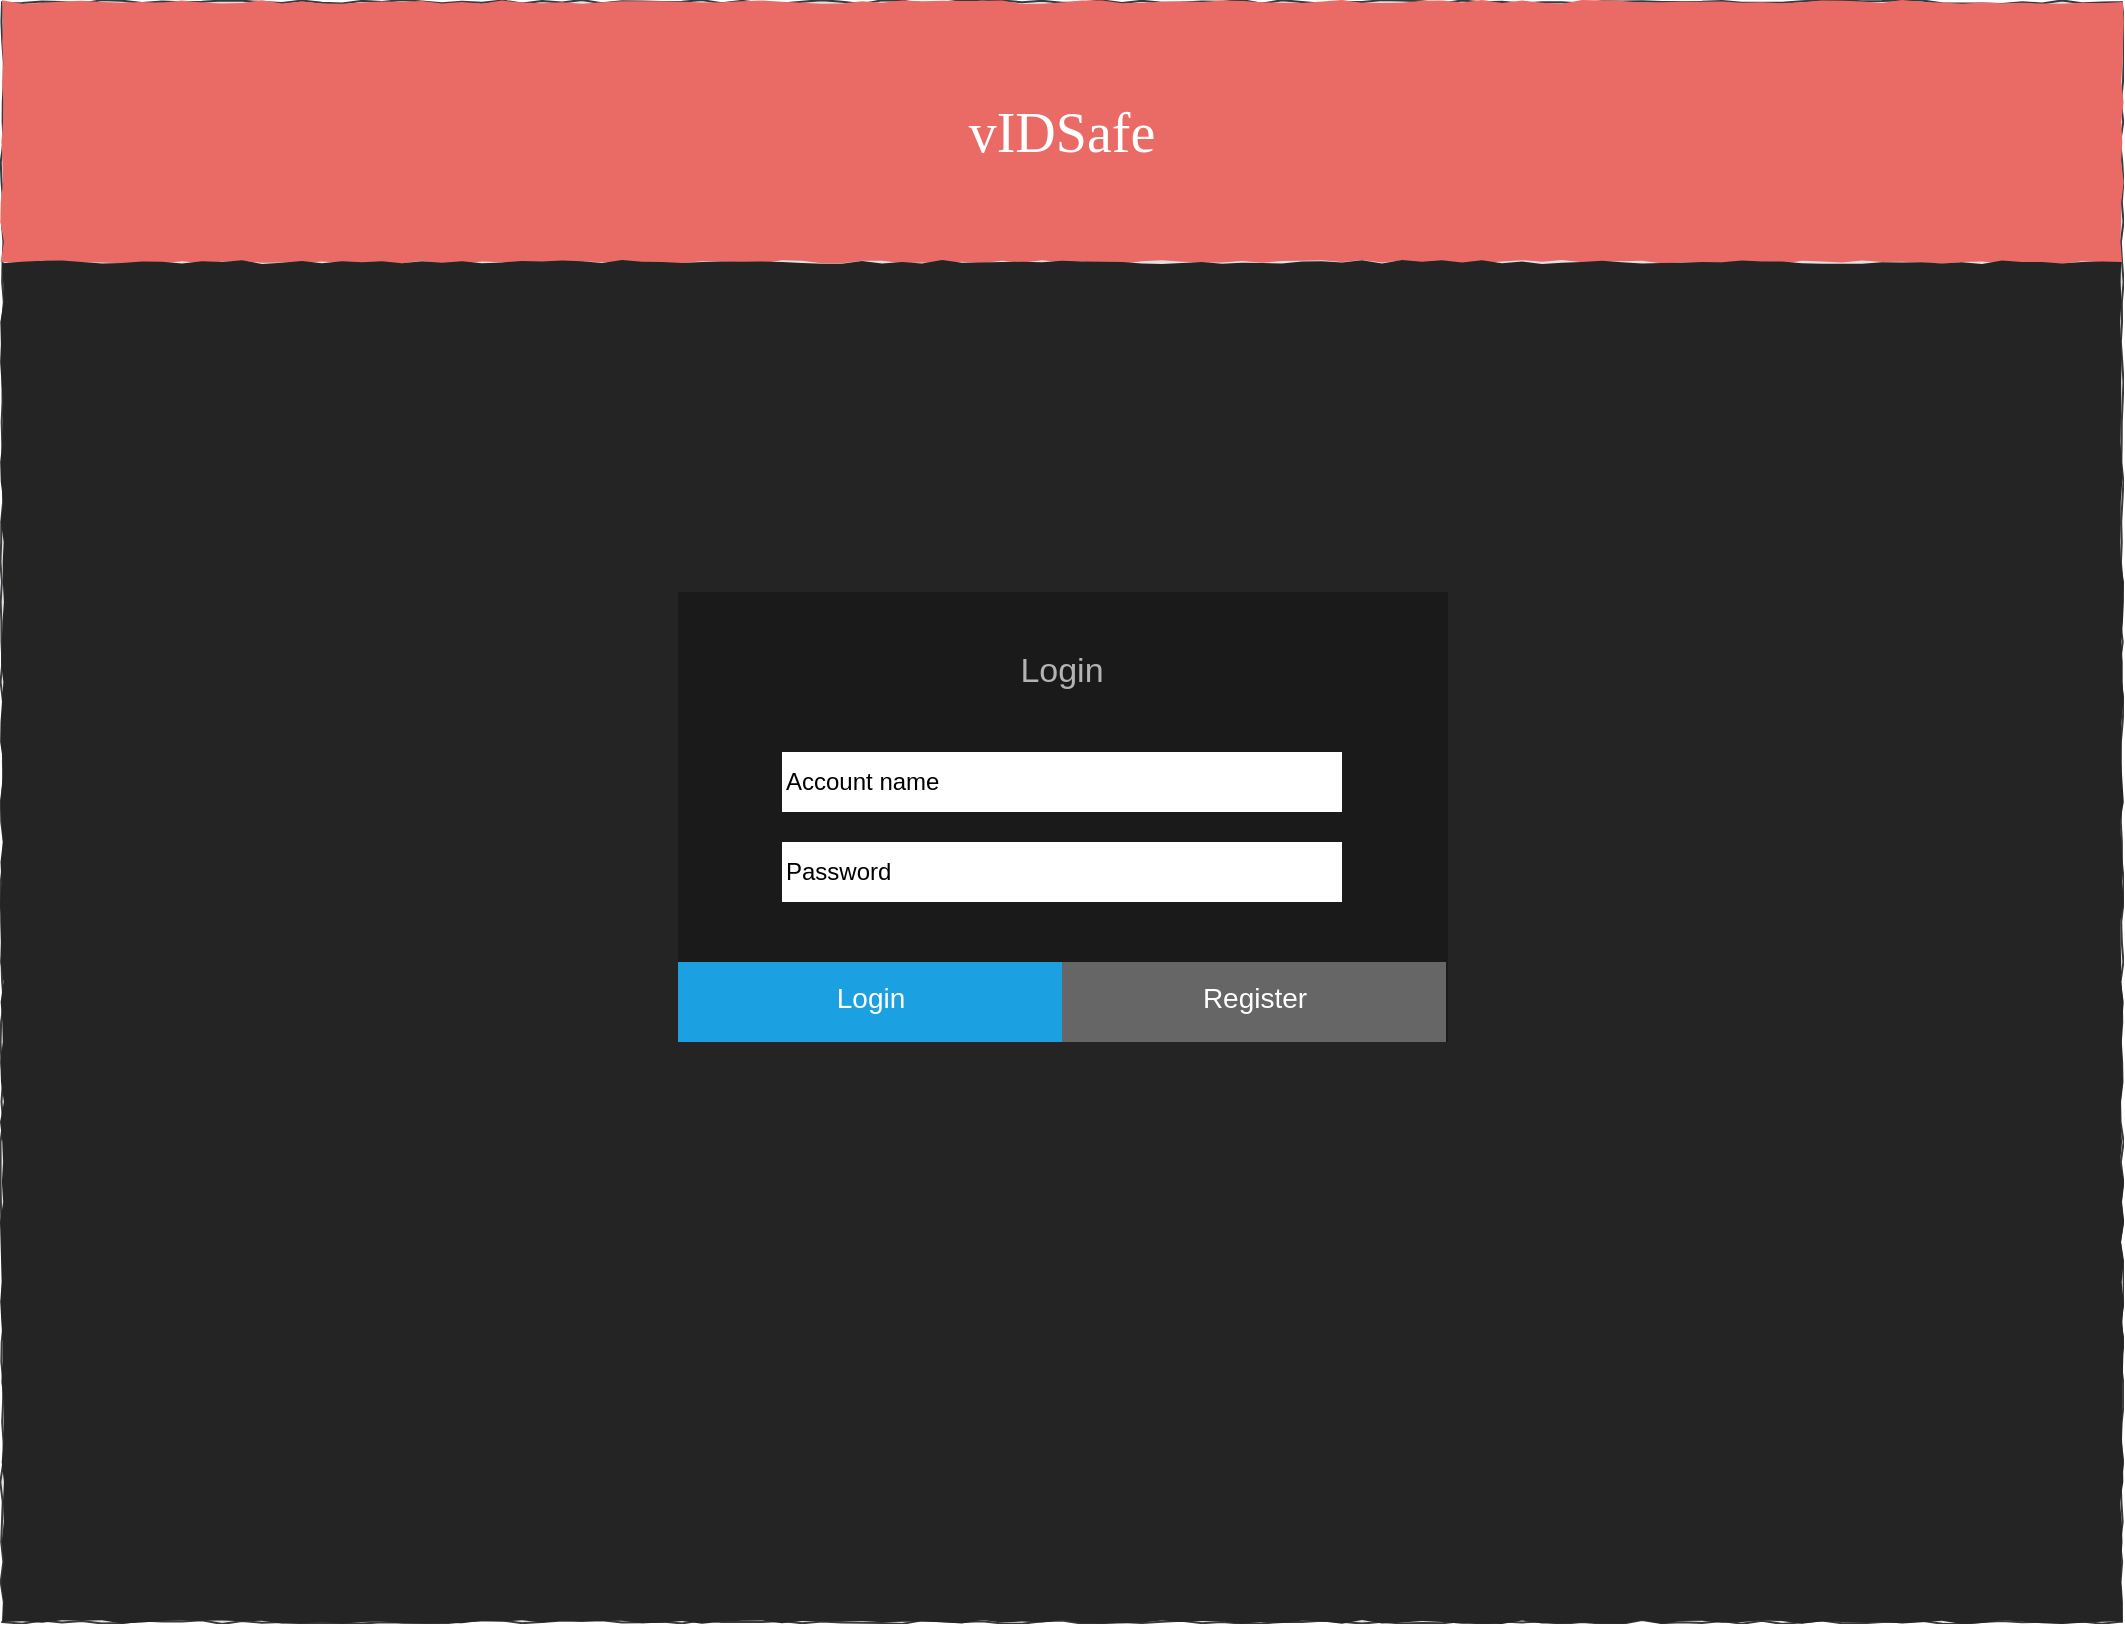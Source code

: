 <mxfile version="13.9.9" type="device" pages="9"><diagram name="Login" id="tiV8lHErPIbZ0H847B7F"><mxGraphModel dx="1086" dy="806" grid="1" gridSize="10" guides="1" tooltips="1" connect="1" arrows="1" fold="1" page="1" pageScale="1" pageWidth="1100" pageHeight="850" background="#ffffff" math="0" shadow="0"><root><mxCell id="sVGrrPCAEYdru4oll5LM-0"/><mxCell id="sVGrrPCAEYdru4oll5LM-1" parent="sVGrrPCAEYdru4oll5LM-0"/><mxCell id="sVGrrPCAEYdru4oll5LM-2" value="" style="whiteSpace=wrap;html=1;rounded=0;shadow=0;labelBackgroundColor=none;strokeColor=#36393d;strokeWidth=1;fontFamily=Verdana;fontSize=12;align=center;comic=1;fillColor=#E0E0E0;" parent="sVGrrPCAEYdru4oll5LM-1" vertex="1"><mxGeometry x="20" y="20" width="1060" height="810" as="geometry"/></mxCell><mxCell id="sVGrrPCAEYdru4oll5LM-3" value="vIDSafe" style="whiteSpace=wrap;html=1;rounded=0;shadow=0;labelBackgroundColor=none;strokeWidth=1;fontFamily=Verdana;fontSize=28;align=center;comic=1;fontColor=#ffffff;fillColor=#EA6B66;strokeColor=none;" parent="sVGrrPCAEYdru4oll5LM-1" vertex="1"><mxGeometry x="20" y="20" width="1060" height="130" as="geometry"/></mxCell><mxCell id="sVGrrPCAEYdru4oll5LM-4" value="" style="whiteSpace=wrap;html=1;rounded=0;shadow=0;labelBackgroundColor=none;strokeWidth=1;fontFamily=Verdana;fontSize=12;align=center;comic=1;fillColor=#242424;strokeColor=none;" parent="sVGrrPCAEYdru4oll5LM-1" vertex="1"><mxGeometry x="20" y="150" width="1060" height="680" as="geometry"/></mxCell><mxCell id="b_xxt0lySuGD6_hcbnOh-0" value="" style="rounded=0;whiteSpace=wrap;html=1;fontFamily=Helvetica;fontSize=15;fontColor=#B3B3B3;align=center;fillColor=#1A1A1A;strokeColor=none;" parent="sVGrrPCAEYdru4oll5LM-1" vertex="1"><mxGeometry x="358" y="315" width="385" height="225" as="geometry"/></mxCell><mxCell id="sVGrrPCAEYdru4oll5LM-40" value="Login" style="text;html=1;points=[];align=center;verticalAlign=middle;spacingTop=-4;fontSize=14;fontFamily=Helvetica;fontColor=#ffffff;rounded=0;fillColor=#1ba1e2;" parent="sVGrrPCAEYdru4oll5LM-1" vertex="1"><mxGeometry x="358" y="500" width="192" height="40" as="geometry"/></mxCell><mxCell id="b_xxt0lySuGD6_hcbnOh-2" value="Login" style="text;html=1;strokeColor=none;fillColor=none;align=center;verticalAlign=middle;whiteSpace=wrap;rounded=0;fontFamily=Helvetica;fontSize=17;fontColor=#B3B3B3;" parent="sVGrrPCAEYdru4oll5LM-1" vertex="1"><mxGeometry x="375" y="345" width="350" height="20" as="geometry"/></mxCell><mxCell id="4rRpKU3xkD1wfSEqbRw6-0" value="Account name" style="rounded=0;whiteSpace=wrap;html=1;shadow=0;glass=0;labelBackgroundColor=none;sketch=0;align=left;strokeColor=none;" parent="sVGrrPCAEYdru4oll5LM-1" vertex="1"><mxGeometry x="410" y="395" width="280" height="30" as="geometry"/></mxCell><mxCell id="4rRpKU3xkD1wfSEqbRw6-1" value="Password" style="rounded=0;whiteSpace=wrap;html=1;shadow=0;glass=0;labelBackgroundColor=none;sketch=0;align=left;strokeColor=none;" parent="sVGrrPCAEYdru4oll5LM-1" vertex="1"><mxGeometry x="410" y="440" width="280" height="30" as="geometry"/></mxCell><mxCell id="73knw8uhTgtKGJAbw36h-0" value="Register" style="text;html=1;points=[];align=center;verticalAlign=middle;spacingTop=-4;fontSize=14;fontFamily=Helvetica;fontColor=#ffffff;rounded=0;fillColor=#666666;" parent="sVGrrPCAEYdru4oll5LM-1" vertex="1"><mxGeometry x="550" y="500" width="192" height="40" as="geometry"/></mxCell></root></mxGraphModel></diagram><diagram name="Register" id="OdJOT3tm00brEYXzLu_t"><mxGraphModel dx="1422" dy="822" grid="1" gridSize="10" guides="1" tooltips="1" connect="1" arrows="1" fold="1" page="1" pageScale="1" pageWidth="1100" pageHeight="850" background="#ffffff" math="0" shadow="0"><root><mxCell id="2Tnj63JN4t5z55-tWWaz-0"/><mxCell id="2Tnj63JN4t5z55-tWWaz-1" parent="2Tnj63JN4t5z55-tWWaz-0"/><mxCell id="2Tnj63JN4t5z55-tWWaz-2" value="" style="whiteSpace=wrap;html=1;rounded=0;shadow=0;labelBackgroundColor=none;strokeColor=#36393d;strokeWidth=1;fontFamily=Verdana;fontSize=12;align=center;comic=1;fillColor=#E0E0E0;" vertex="1" parent="2Tnj63JN4t5z55-tWWaz-1"><mxGeometry x="20" y="20" width="1060" height="810" as="geometry"/></mxCell><mxCell id="2Tnj63JN4t5z55-tWWaz-3" value="vIDSafe" style="whiteSpace=wrap;html=1;rounded=0;shadow=0;labelBackgroundColor=none;strokeWidth=1;fontFamily=Verdana;fontSize=28;align=center;comic=1;fontColor=#ffffff;fillColor=#EA6B66;strokeColor=none;" vertex="1" parent="2Tnj63JN4t5z55-tWWaz-1"><mxGeometry x="20" y="20" width="1060" height="130" as="geometry"/></mxCell><mxCell id="2Tnj63JN4t5z55-tWWaz-4" value="" style="whiteSpace=wrap;html=1;rounded=0;shadow=0;labelBackgroundColor=none;strokeWidth=1;fontFamily=Verdana;fontSize=12;align=center;comic=1;fillColor=#242424;strokeColor=none;" vertex="1" parent="2Tnj63JN4t5z55-tWWaz-1"><mxGeometry x="20" y="150" width="1060" height="680" as="geometry"/></mxCell><mxCell id="2Tnj63JN4t5z55-tWWaz-5" value="" style="rounded=0;whiteSpace=wrap;html=1;fontFamily=Helvetica;fontSize=15;fontColor=#B3B3B3;align=center;fillColor=#1A1A1A;strokeColor=none;" vertex="1" parent="2Tnj63JN4t5z55-tWWaz-1"><mxGeometry x="358" y="315" width="385" height="355" as="geometry"/></mxCell><mxCell id="2Tnj63JN4t5z55-tWWaz-6" value="Register" style="text;html=1;points=[];align=center;verticalAlign=middle;spacingTop=-4;fontSize=14;fontFamily=Helvetica;fontColor=#ffffff;rounded=0;fillColor=#1ba1e2;" vertex="1" parent="2Tnj63JN4t5z55-tWWaz-1"><mxGeometry x="359" y="630" width="192" height="40" as="geometry"/></mxCell><mxCell id="2Tnj63JN4t5z55-tWWaz-7" value="Register" style="text;html=1;strokeColor=none;fillColor=none;align=center;verticalAlign=middle;whiteSpace=wrap;rounded=0;fontFamily=Helvetica;fontSize=17;fontColor=#B3B3B3;" vertex="1" parent="2Tnj63JN4t5z55-tWWaz-1"><mxGeometry x="375" y="345" width="350" height="20" as="geometry"/></mxCell><mxCell id="2Tnj63JN4t5z55-tWWaz-8" value="Account name" style="rounded=0;whiteSpace=wrap;html=1;shadow=0;glass=0;labelBackgroundColor=none;sketch=0;align=left;strokeColor=none;" vertex="1" parent="2Tnj63JN4t5z55-tWWaz-1"><mxGeometry x="410" y="395" width="280" height="30" as="geometry"/></mxCell><mxCell id="2Tnj63JN4t5z55-tWWaz-9" value="Password" style="rounded=0;whiteSpace=wrap;html=1;shadow=0;glass=0;labelBackgroundColor=none;sketch=0;align=left;strokeColor=none;" vertex="1" parent="2Tnj63JN4t5z55-tWWaz-1"><mxGeometry x="410.5" y="440" width="280" height="30" as="geometry"/></mxCell><mxCell id="2Tnj63JN4t5z55-tWWaz-10" value="Login" style="text;html=1;points=[];align=center;verticalAlign=middle;spacingTop=-4;fontSize=14;fontFamily=Helvetica;fontColor=#ffffff;rounded=0;fillColor=#666666;" vertex="1" parent="2Tnj63JN4t5z55-tWWaz-1"><mxGeometry x="551" y="630" width="192" height="40" as="geometry"/></mxCell><mxCell id="Qv9EjG3DCu3TxKZb4nY3-0" value="Confirm password" style="rounded=0;whiteSpace=wrap;html=1;shadow=0;glass=0;labelBackgroundColor=none;sketch=0;align=left;strokeColor=none;" vertex="1" parent="2Tnj63JN4t5z55-tWWaz-1"><mxGeometry x="410" y="490" width="280" height="30" as="geometry"/></mxCell><mxCell id="Qv9EjG3DCu3TxKZb4nY3-1" value="Password hint" style="rounded=0;whiteSpace=wrap;html=1;shadow=0;glass=0;labelBackgroundColor=none;sketch=0;align=left;strokeColor=none;" vertex="1" parent="2Tnj63JN4t5z55-tWWaz-1"><mxGeometry x="410.5" y="540" width="280" height="30" as="geometry"/></mxCell><mxCell id="X01TpFNArl7_43FIF6v4-0" value="" style="whiteSpace=wrap;html=1;aspect=fixed;rounded=0;strokeColor=#000000;fontFamily=Helvetica;fontSize=17;fontColor=#B3B3B3;align=center;fillColor=#FFFFFF;" vertex="1" parent="2Tnj63JN4t5z55-tWWaz-1"><mxGeometry x="410.5" y="590" width="10" height="10" as="geometry"/></mxCell><mxCell id="X01TpFNArl7_43FIF6v4-2" value="&lt;font style=&quot;font-size: 11px&quot;&gt;Agree to the &lt;font color=&quot;#3399ff&quot;&gt;privacy policy&lt;/font&gt;&lt;/font&gt;" style="text;html=1;strokeColor=none;fillColor=none;align=center;verticalAlign=middle;whiteSpace=wrap;rounded=0;fontFamily=Helvetica;fontSize=17;fontColor=#B3B3B3;" vertex="1" parent="2Tnj63JN4t5z55-tWWaz-1"><mxGeometry x="430" y="585" width="140" height="20" as="geometry"/></mxCell></root></mxGraphModel></diagram><diagram name="Home/Overview" id="03018318-947c-dd8e-b7a3-06fadd420f32"><mxGraphModel dx="1422" dy="822" grid="1" gridSize="10" guides="1" tooltips="1" connect="1" arrows="1" fold="1" page="1" pageScale="1" pageWidth="1100" pageHeight="850" background="#ffffff" math="0" shadow="0"><root><mxCell id="0"/><mxCell id="1" parent="0"/><mxCell id="677b7b8949515195-1" value="" style="whiteSpace=wrap;html=1;rounded=0;shadow=0;labelBackgroundColor=none;strokeColor=#36393d;strokeWidth=1;fontFamily=Verdana;fontSize=12;align=center;comic=1;fillColor=#E0E0E0;" parent="1" vertex="1"><mxGeometry x="20" y="20" width="1060" height="810" as="geometry"/></mxCell><mxCell id="677b7b8949515195-2" value="Overview" style="whiteSpace=wrap;html=1;rounded=0;shadow=0;labelBackgroundColor=none;strokeWidth=1;fontFamily=Verdana;fontSize=28;align=center;comic=1;fontColor=#ffffff;fillColor=#EA6B66;strokeColor=none;" parent="1" vertex="1"><mxGeometry x="240" y="20" width="840" height="130" as="geometry"/></mxCell><mxCell id="677b7b8949515195-8" value="" style="whiteSpace=wrap;html=1;rounded=0;shadow=0;labelBackgroundColor=none;strokeWidth=1;fontFamily=Verdana;fontSize=12;align=center;comic=1;fillColor=#242424;strokeColor=none;" parent="1" vertex="1"><mxGeometry x="20" y="20" width="220" height="810" as="geometry"/></mxCell><mxCell id="677b7b8949515195-15" value="&lt;div style=&quot;text-align: justify&quot;&gt;&lt;br&gt;&lt;/div&gt;" style="whiteSpace=wrap;html=1;rounded=0;shadow=0;labelBackgroundColor=none;strokeWidth=1;fontFamily=Verdana;fontSize=12;align=center;verticalAlign=top;spacing=10;comic=1;fontColor=#ffffff;fillColor=#FFFFFF;strokeColor=none;" parent="1" vertex="1"><mxGeometry x="250" y="570" width="580" height="250" as="geometry"/></mxCell><mxCell id="677b7b8949515195-16" value="" style="verticalLabelPosition=bottom;shadow=0;dashed=0;align=center;html=1;verticalAlign=top;strokeWidth=1;shape=mxgraph.mockup.graphics.simpleIcon;rounded=0;labelBackgroundColor=none;fontFamily=Verdana;fontSize=14;comic=1;sketch=0;labelBorderColor=none;fillColor=#FFFFFF;strokeColor=none;" parent="1" vertex="1"><mxGeometry x="250" y="160" width="580" height="400" as="geometry"/></mxCell><mxCell id="677b7b8949515195-25" value="" style="whiteSpace=wrap;html=1;rounded=0;shadow=0;labelBackgroundColor=none;strokeWidth=1;fontFamily=Verdana;fontSize=12;align=center;comic=1;fillColor=#FFFFFF;strokeColor=none;" parent="1" vertex="1"><mxGeometry x="840" y="150" width="240" height="680" as="geometry"/></mxCell><mxCell id="677b7b8949515195-27" value="&lt;b&gt;Password Manager&lt;/b&gt;" style="text;html=1;points=[];align=left;verticalAlign=top;spacingTop=-4;fontSize=14;fontFamily=Helvetica;fontColor=#FFFFFF;" parent="1" vertex="1"><mxGeometry x="40" y="180" width="170" height="20" as="geometry"/></mxCell><mxCell id="677b7b8949515195-28" value="Overview" style="text;html=1;points=[];align=left;verticalAlign=top;spacingTop=-4;fontSize=13;fontFamily=Helvetica;fontColor=#EA6B66;" parent="1" vertex="1"><mxGeometry x="40" y="216" width="190" height="20" as="geometry"/></mxCell><mxCell id="677b7b8949515195-29" value="Identities" style="text;html=1;points=[];align=left;verticalAlign=top;spacingTop=-4;fontSize=13;fontFamily=Helvetica;fontColor=#CCCCCC;" parent="1" vertex="1"><mxGeometry x="40" y="251" width="190" height="20" as="geometry"/></mxCell><mxCell id="677b7b8949515195-30" value="Vault" style="text;html=1;points=[];align=left;verticalAlign=top;spacingTop=-4;fontSize=13;fontFamily=Helvetica;fontColor=#CCCCCC;" parent="1" vertex="1"><mxGeometry x="40" y="287" width="180" height="20" as="geometry"/></mxCell><mxCell id="677b7b8949515195-39" value="Generate a password" style="text;html=1;points=[];align=left;verticalAlign=top;spacingTop=-4;fontSize=13;fontFamily=Helvetica;fontColor=#CCCCCC;" parent="1" vertex="1"><mxGeometry x="40" y="323" width="190" height="20" as="geometry"/></mxCell><mxCell id="677b7b8949515195-44" value="&lt;b style=&quot;font-size: 14px;&quot;&gt;Security alerts&lt;/b&gt;" style="text;html=1;points=[];align=left;verticalAlign=top;spacingTop=-4;fontSize=14;fontFamily=Helvetica;fontColor=#666666;" parent="1" vertex="1"><mxGeometry x="860" y="180" width="170" height="20" as="geometry"/></mxCell><mxCell id="677b7b8949515195-45" value="x in identity 2 is weak" style="text;html=1;points=[];align=left;verticalAlign=top;spacingTop=-4;fontSize=12;fontFamily=Helvetica;" parent="1" vertex="1"><mxGeometry x="860" y="215" width="170" height="20" as="geometry"/></mxCell><mxCell id="677b7b8949515195-46" value="y in identity 3 is weak" style="text;html=1;points=[];align=left;verticalAlign=top;spacingTop=-4;fontSize=12;fontFamily=Helvetica;" parent="1" vertex="1"><mxGeometry x="860" y="250" width="170" height="20" as="geometry"/></mxCell><mxCell id="677b7b8949515195-47" value="z in identity 3 is weak" style="text;html=1;points=[];align=left;verticalAlign=top;spacingTop=-4;fontSize=12;fontFamily=Helvetica;" parent="1" vertex="1"><mxGeometry x="860" y="285" width="170" height="20" as="geometry"/></mxCell><mxCell id="GQoMTnk0Omg8Lf85j5Hi-1" value="View vault" style="rounded=0;whiteSpace=wrap;html=1;shadow=0;labelBackgroundColor=none;sketch=0;fontColor=#ffffff;fillColor=#1ba1e2;strokeColor=none;" parent="1" vertex="1"><mxGeometry x="556.38" y="500" width="120" height="30" as="geometry"/></mxCell><mxCell id="GQoMTnk0Omg8Lf85j5Hi-6" value="Identity 1" style="text;html=1;strokeColor=none;fillColor=none;align=center;verticalAlign=middle;whiteSpace=wrap;rounded=0;shadow=0;labelBackgroundColor=none;sketch=0;" parent="1" vertex="1"><mxGeometry x="326.12" y="374" width="70" height="20" as="geometry"/></mxCell><mxCell id="GQoMTnk0Omg8Lf85j5Hi-7" value="Identity 2" style="text;html=1;strokeColor=none;fillColor=none;align=center;verticalAlign=middle;whiteSpace=wrap;rounded=0;shadow=0;labelBackgroundColor=none;sketch=0;" parent="1" vertex="1"><mxGeometry x="502" y="374" width="70" height="20" as="geometry"/></mxCell><mxCell id="GQoMTnk0Omg8Lf85j5Hi-8" value="Identity 3" style="text;html=1;strokeColor=none;fillColor=none;align=center;verticalAlign=middle;whiteSpace=wrap;rounded=0;shadow=0;labelBackgroundColor=none;sketch=0;" parent="1" vertex="1"><mxGeometry x="676.38" y="374" width="70" height="20" as="geometry"/></mxCell><mxCell id="GQoMTnk0Omg8Lf85j5Hi-11" value="Manage" style="rounded=0;whiteSpace=wrap;html=1;shadow=0;labelBackgroundColor=none;sketch=0;fontColor=#ffffff;fillColor=#1ba1e2;strokeColor=none;" parent="1" vertex="1"><mxGeometry x="396.12" y="500" width="120" height="30" as="geometry"/></mxCell><mxCell id="GQoMTnk0Omg8Lf85j5Hi-12" value="" style="triangle;whiteSpace=wrap;html=1;shadow=0;labelBackgroundColor=none;sketch=0;gradientColor=none;fontColor=#FFFFFF;fillColor=#7EA6E0;strokeColor=none;" parent="1" vertex="1"><mxGeometry x="794.75" y="431.5" width="20.25" height="27" as="geometry"/></mxCell><mxCell id="jWTkecV3tEKg-5LbH4Cs-1" value="&lt;b&gt;Data&lt;/b&gt;" style="text;html=1;points=[];align=left;verticalAlign=top;spacingTop=-4;fontSize=14;fontFamily=Helvetica;fontColor=#FFFFFF;" parent="1" vertex="1"><mxGeometry x="40" y="359" width="170" height="20" as="geometry"/></mxCell><mxCell id="c0ymK9G2F05Y_nRbq-B7-5" value="200" style="ellipse;whiteSpace=wrap;html=1;aspect=fixed;shadow=0;labelBackgroundColor=none;sketch=0;fillColor=none;strokeColor=#7EA6E0;" parent="1" vertex="1"><mxGeometry x="340" y="673.5" width="80" height="80" as="geometry"/></mxCell><mxCell id="c0ymK9G2F05Y_nRbq-B7-6" value="Accounts" style="text;html=1;strokeColor=none;align=center;verticalAlign=middle;whiteSpace=wrap;rounded=0;shadow=0;labelBackgroundColor=none;sketch=0;" parent="1" vertex="1"><mxGeometry x="360" y="636.5" width="40" height="20" as="geometry"/></mxCell><mxCell id="c0ymK9G2F05Y_nRbq-B7-7" value="30" style="ellipse;whiteSpace=wrap;html=1;aspect=fixed;shadow=0;labelBackgroundColor=none;sketch=0;fillColor=none;strokeColor=#7EA6E0;" parent="1" vertex="1"><mxGeometry x="450" y="673.5" width="80" height="80" as="geometry"/></mxCell><mxCell id="c0ymK9G2F05Y_nRbq-B7-8" value="Weak" style="text;html=1;strokeColor=none;align=center;verticalAlign=middle;whiteSpace=wrap;rounded=0;shadow=0;labelBackgroundColor=none;sketch=0;" parent="1" vertex="1"><mxGeometry x="470" y="636.5" width="40" height="20" as="geometry"/></mxCell><mxCell id="c0ymK9G2F05Y_nRbq-B7-9" value="7" style="ellipse;whiteSpace=wrap;html=1;aspect=fixed;shadow=0;labelBackgroundColor=none;sketch=0;fillColor=none;strokeColor=#7EA6E0;" parent="1" vertex="1"><mxGeometry x="557" y="673.5" width="80" height="80" as="geometry"/></mxCell><mxCell id="c0ymK9G2F05Y_nRbq-B7-10" value="Conflicts" style="text;html=1;strokeColor=none;align=center;verticalAlign=middle;whiteSpace=wrap;rounded=0;shadow=0;labelBackgroundColor=none;sketch=0;" parent="1" vertex="1"><mxGeometry x="577" y="636.5" width="40" height="20" as="geometry"/></mxCell><mxCell id="c0ymK9G2F05Y_nRbq-B7-11" value="17" style="ellipse;whiteSpace=wrap;html=1;aspect=fixed;shadow=0;labelBackgroundColor=none;sketch=0;fillColor=none;strokeColor=#7EA6E0;" parent="1" vertex="1"><mxGeometry x="660" y="673.5" width="80" height="80" as="geometry"/></mxCell><mxCell id="c0ymK9G2F05Y_nRbq-B7-12" value="Compromised" style="text;html=1;strokeColor=none;align=center;verticalAlign=middle;whiteSpace=wrap;rounded=0;shadow=0;labelBackgroundColor=none;sketch=0;" parent="1" vertex="1"><mxGeometry x="680" y="636.5" width="40" height="20" as="geometry"/></mxCell><mxCell id="c0ymK9G2F05Y_nRbq-B7-24" value="&lt;font style=&quot;font-size: 17px&quot; color=&quot;#666666&quot;&gt;Identity health scores&lt;/font&gt;" style="text;html=1;strokeColor=none;fillColor=none;align=center;verticalAlign=middle;whiteSpace=wrap;rounded=0;shadow=0;labelBackgroundColor=none;sketch=0;fontStyle=1;fontSize=17;" parent="1" vertex="1"><mxGeometry x="260" y="180" width="560" height="20" as="geometry"/></mxCell><mxCell id="YWQaP7OqnPNyM0ETFhWy-1" value="&lt;b&gt;&lt;font style=&quot;font-size: 16px&quot;&gt;Master account name&lt;/font&gt;&lt;/b&gt;" style="text;html=1;strokeColor=none;align=center;verticalAlign=middle;whiteSpace=wrap;rounded=0;shadow=0;labelBackgroundColor=none;sketch=0;fontColor=#FFFFFF;fontFamily=Helvetica;fillColor=#333333;" parent="1" vertex="1"><mxGeometry x="20" y="20" width="220" height="100" as="geometry"/></mxCell><mxCell id="10Vyf9x8lFAQQpw5yi8i-1" value="Summary" style="text;html=1;strokeColor=none;fillColor=none;align=center;verticalAlign=middle;whiteSpace=wrap;rounded=0;shadow=0;labelBackgroundColor=none;sketch=0;fontStyle=1;fontSize=17;fontColor=#666666;" parent="1" vertex="1"><mxGeometry x="275" y="590" width="535" height="20" as="geometry"/></mxCell><mxCell id="677b7b8949515195-7" value="Logout" style="text;html=1;points=[];align=center;verticalAlign=middle;spacingTop=-4;fontSize=14;fontFamily=Helvetica;fontColor=#ffffff;rounded=0;fillColor=#FF3333;" parent="1" vertex="1"><mxGeometry x="20" y="790" width="220" height="40" as="geometry"/></mxCell><mxCell id="bLjCWo_t_EDIa9IiLTs5-1" value="100%" style="shape=hexagon;perimeter=hexagonPerimeter2;whiteSpace=wrap;html=1;fixedSize=1;shadow=1;fillColor=#cdeb8b;strokeColor=none;" parent="1" vertex="1"><mxGeometry x="313.87" y="413.5" width="94.5" height="63" as="geometry"/></mxCell><mxCell id="bLjCWo_t_EDIa9IiLTs5-2" value="55%" style="shape=hexagon;perimeter=hexagonPerimeter2;whiteSpace=wrap;html=1;fixedSize=1;shadow=1;fillColor=#ffcc99;strokeColor=none;" parent="1" vertex="1"><mxGeometry x="489" y="412.5" width="96" height="64" as="geometry"/></mxCell><mxCell id="bLjCWo_t_EDIa9IiLTs5-3" value="25%" style="shape=hexagon;perimeter=hexagonPerimeter2;whiteSpace=wrap;html=1;fixedSize=1;shadow=1;fillColor=#ffcccc;strokeColor=none;" parent="1" vertex="1"><mxGeometry x="662.63" y="413.5" width="97.5" height="65" as="geometry"/></mxCell><mxCell id="3UxbkmFKwMe2jeFwfj7v-1" value="60%" style="rhombus;whiteSpace=wrap;html=1;shadow=1;strokeColor=#36393d;fillColor=#ffff88;" parent="1" vertex="1"><mxGeometry x="470" y="216" width="134" height="134" as="geometry"/></mxCell><mxCell id="3UxbkmFKwMe2jeFwfj7v-4" value="" style="triangle;whiteSpace=wrap;html=1;shadow=0;labelBackgroundColor=none;sketch=0;fontColor=#FFFFFF;direction=south;strokeColor=none;fillColor=#7EA6E0;" parent="1" vertex="1"><mxGeometry x="526.505" y="780.005" width="27" height="20.25" as="geometry"/></mxCell><mxCell id="2C0YZtocY8e5aaQfb4oE-1" value="" style="rounded=0;whiteSpace=wrap;html=1;fontColor=#EA6B66;strokeColor=none;fillColor=#666666;" vertex="1" parent="1"><mxGeometry x="20" y="120" width="220" height="30" as="geometry"/></mxCell><mxCell id="2C0YZtocY8e5aaQfb4oE-2" value="60%" style="rounded=0;whiteSpace=wrap;html=1;fillColor=#e3c800;strokeColor=none;fontColor=#666666;" vertex="1" parent="1"><mxGeometry x="20" y="120" width="160" height="30" as="geometry"/></mxCell><mxCell id="eM1umlMASEr23BI9HbTJ-1" value="Application settings" style="text;html=1;points=[];align=left;verticalAlign=top;spacingTop=-4;fontSize=13;fontFamily=Helvetica;fontColor=#CCCCCC;" vertex="1" parent="1"><mxGeometry x="40" y="490" width="190" height="20" as="geometry"/></mxCell><mxCell id="eM1umlMASEr23BI9HbTJ-2" value="Manage master account" style="text;html=1;points=[];align=left;verticalAlign=top;spacingTop=-4;fontSize=13;fontFamily=Helvetica;fontColor=#CCCCCC;" vertex="1" parent="1"><mxGeometry x="40" y="430" width="190" height="20" as="geometry"/></mxCell><mxCell id="eM1umlMASEr23BI9HbTJ-3" value="Import/Export data" style="text;html=1;points=[];align=left;verticalAlign=top;spacingTop=-4;fontSize=13;fontFamily=Helvetica;fontColor=#CCCCCC;" vertex="1" parent="1"><mxGeometry x="40" y="394" width="190" height="20" as="geometry"/></mxCell><mxCell id="eM1umlMASEr23BI9HbTJ-4" value="&lt;b&gt;Misc&lt;/b&gt;" style="text;html=1;points=[];align=left;verticalAlign=top;spacingTop=-4;fontSize=14;fontFamily=Helvetica;fontColor=#FFFFFF;" vertex="1" parent="1"><mxGeometry x="40" y="460" width="170" height="20" as="geometry"/></mxCell></root></mxGraphModel></diagram><diagram name="Identities" id="sJRfQooo7XNVvBbB8Vc-"><mxGraphModel dx="1086" dy="806" grid="1" gridSize="10" guides="1" tooltips="1" connect="1" arrows="1" fold="1" page="1" pageScale="1" pageWidth="1100" pageHeight="850" background="#ffffff" math="0" shadow="0"><root><mxCell id="dcejImkjHHlNjyusbt1Z-0"/><mxCell id="dcejImkjHHlNjyusbt1Z-1" parent="dcejImkjHHlNjyusbt1Z-0"/><mxCell id="dcejImkjHHlNjyusbt1Z-2" value="" style="whiteSpace=wrap;html=1;rounded=0;shadow=0;labelBackgroundColor=none;strokeColor=#36393d;strokeWidth=1;fontFamily=Verdana;fontSize=12;align=center;comic=1;fillColor=#E0E0E0;" parent="dcejImkjHHlNjyusbt1Z-1" vertex="1"><mxGeometry x="20" y="20" width="1060" height="810" as="geometry"/></mxCell><mxCell id="dcejImkjHHlNjyusbt1Z-3" value="Identities" style="whiteSpace=wrap;html=1;rounded=0;shadow=0;labelBackgroundColor=none;strokeWidth=1;fontFamily=Verdana;fontSize=28;align=center;comic=1;fontColor=#ffffff;fillColor=#EA6B66;strokeColor=none;" parent="dcejImkjHHlNjyusbt1Z-1" vertex="1"><mxGeometry x="240" y="20" width="840" height="130" as="geometry"/></mxCell><mxCell id="dcejImkjHHlNjyusbt1Z-4" value="" style="whiteSpace=wrap;html=1;rounded=0;shadow=0;labelBackgroundColor=none;strokeWidth=1;fontFamily=Verdana;fontSize=12;align=center;comic=1;fillColor=#242424;strokeColor=none;" parent="dcejImkjHHlNjyusbt1Z-1" vertex="1"><mxGeometry x="20" y="20" width="220" height="810" as="geometry"/></mxCell><mxCell id="dcejImkjHHlNjyusbt1Z-5" value="&lt;div style=&quot;text-align: justify&quot;&gt;&lt;br&gt;&lt;/div&gt;" style="whiteSpace=wrap;html=1;rounded=0;shadow=0;labelBackgroundColor=none;strokeWidth=1;fontFamily=Verdana;fontSize=12;align=center;verticalAlign=top;spacing=10;comic=1;fontColor=#ffffff;fillColor=#FFFFFF;strokeColor=none;" parent="dcejImkjHHlNjyusbt1Z-1" vertex="1"><mxGeometry x="250" y="570" width="580" height="250" as="geometry"/></mxCell><mxCell id="dcejImkjHHlNjyusbt1Z-6" value="" style="verticalLabelPosition=bottom;shadow=0;dashed=0;align=center;html=1;verticalAlign=top;strokeWidth=1;shape=mxgraph.mockup.graphics.simpleIcon;rounded=0;labelBackgroundColor=none;fontFamily=Verdana;fontSize=14;comic=1;sketch=0;labelBorderColor=none;fillColor=#FFFFFF;strokeColor=none;" parent="dcejImkjHHlNjyusbt1Z-1" vertex="1"><mxGeometry x="250" y="160" width="580" height="400" as="geometry"/></mxCell><mxCell id="dcejImkjHHlNjyusbt1Z-7" value="" style="whiteSpace=wrap;html=1;rounded=0;shadow=0;labelBackgroundColor=none;strokeWidth=1;fontFamily=Verdana;fontSize=12;align=center;comic=1;fillColor=#FFFFFF;strokeColor=none;" parent="dcejImkjHHlNjyusbt1Z-1" vertex="1"><mxGeometry x="840" y="160" width="230" height="440" as="geometry"/></mxCell><mxCell id="dcejImkjHHlNjyusbt1Z-8" value="&lt;b&gt;Password Manager&lt;/b&gt;" style="text;html=1;points=[];align=left;verticalAlign=top;spacingTop=-4;fontSize=14;fontFamily=Helvetica;fontColor=#FFFFFF;" parent="dcejImkjHHlNjyusbt1Z-1" vertex="1"><mxGeometry x="40" y="180" width="170" height="20" as="geometry"/></mxCell><mxCell id="dcejImkjHHlNjyusbt1Z-9" value="Overview" style="text;html=1;points=[];align=left;verticalAlign=top;spacingTop=-4;fontSize=13;fontFamily=Helvetica;fontColor=#CCCCCC;" parent="dcejImkjHHlNjyusbt1Z-1" vertex="1"><mxGeometry x="40" y="216" width="190" height="20" as="geometry"/></mxCell><mxCell id="dcejImkjHHlNjyusbt1Z-10" value="Identities" style="text;html=1;points=[];align=left;verticalAlign=top;spacingTop=-4;fontSize=13;fontFamily=Helvetica;fontColor=#EA6B66;" parent="dcejImkjHHlNjyusbt1Z-1" vertex="1"><mxGeometry x="40" y="251" width="190" height="20" as="geometry"/></mxCell><mxCell id="dcejImkjHHlNjyusbt1Z-11" value="Vault" style="text;html=1;points=[];align=left;verticalAlign=top;spacingTop=-4;fontSize=13;fontFamily=Helvetica;fontColor=#CCCCCC;" parent="dcejImkjHHlNjyusbt1Z-1" vertex="1"><mxGeometry x="40" y="287" width="180" height="20" as="geometry"/></mxCell><mxCell id="dcejImkjHHlNjyusbt1Z-13" value="Generate a password" style="text;html=1;points=[];align=left;verticalAlign=top;spacingTop=-4;fontSize=13;fontFamily=Helvetica;fontColor=#CCCCCC;" parent="dcejImkjHHlNjyusbt1Z-1" vertex="1"><mxGeometry x="40" y="323" width="190" height="20" as="geometry"/></mxCell><mxCell id="dcejImkjHHlNjyusbt1Z-14" value="&lt;b style=&quot;font-size: 17px;&quot;&gt;New identity [4]&lt;/b&gt;" style="text;html=1;points=[];align=center;verticalAlign=top;spacingTop=-4;fontSize=17;fontFamily=Helvetica;fontColor=#666666;" parent="dcejImkjHHlNjyusbt1Z-1" vertex="1"><mxGeometry x="445" y="180" width="190" height="20" as="geometry"/></mxCell><mxCell id="dcejImkjHHlNjyusbt1Z-22" value="Create" style="rounded=0;whiteSpace=wrap;html=1;shadow=0;labelBackgroundColor=none;sketch=0;fontColor=#ffffff;fillColor=#60a917;glass=0;strokeColor=none;" parent="dcejImkjHHlNjyusbt1Z-1" vertex="1"><mxGeometry x="250" y="519.74" width="580" height="40.26" as="geometry"/></mxCell><mxCell id="dcejImkjHHlNjyusbt1Z-23" value="" style="triangle;whiteSpace=wrap;html=1;shadow=0;labelBackgroundColor=none;sketch=0;gradientColor=none;fontColor=#FFFFFF;fillColor=#7EA6E0;strokeColor=none;direction=south;" parent="dcejImkjHHlNjyusbt1Z-1" vertex="1"><mxGeometry x="941.505" y="519.995" width="27" height="20.25" as="geometry"/></mxCell><mxCell id="dcejImkjHHlNjyusbt1Z-24" value="&lt;b&gt;Data&lt;/b&gt;" style="text;html=1;points=[];align=left;verticalAlign=top;spacingTop=-4;fontSize=14;fontFamily=Helvetica;fontColor=#FFFFFF;" parent="dcejImkjHHlNjyusbt1Z-1" vertex="1"><mxGeometry x="40" y="359" width="170" height="20" as="geometry"/></mxCell><mxCell id="dcejImkjHHlNjyusbt1Z-26" value="67" style="ellipse;whiteSpace=wrap;html=1;aspect=fixed;shadow=0;labelBackgroundColor=none;sketch=0;fillColor=none;strokeColor=#7EA6E0;" parent="dcejImkjHHlNjyusbt1Z-1" vertex="1"><mxGeometry x="340" y="663.5" width="80" height="80" as="geometry"/></mxCell><mxCell id="dcejImkjHHlNjyusbt1Z-27" value="Accounts" style="text;html=1;strokeColor=none;align=center;verticalAlign=middle;whiteSpace=wrap;rounded=0;shadow=0;labelBackgroundColor=none;sketch=0;" parent="dcejImkjHHlNjyusbt1Z-1" vertex="1"><mxGeometry x="360" y="626.5" width="40" height="20" as="geometry"/></mxCell><mxCell id="dcejImkjHHlNjyusbt1Z-28" value="0" style="ellipse;whiteSpace=wrap;html=1;aspect=fixed;shadow=0;labelBackgroundColor=none;sketch=0;fillColor=none;strokeColor=#7EA6E0;" parent="dcejImkjHHlNjyusbt1Z-1" vertex="1"><mxGeometry x="450" y="663.5" width="80" height="80" as="geometry"/></mxCell><mxCell id="dcejImkjHHlNjyusbt1Z-29" value="Weak" style="text;html=1;strokeColor=none;align=center;verticalAlign=middle;whiteSpace=wrap;rounded=0;shadow=0;labelBackgroundColor=none;sketch=0;" parent="dcejImkjHHlNjyusbt1Z-1" vertex="1"><mxGeometry x="470" y="626.5" width="40" height="20" as="geometry"/></mxCell><mxCell id="dcejImkjHHlNjyusbt1Z-30" value="0" style="ellipse;whiteSpace=wrap;html=1;aspect=fixed;shadow=0;labelBackgroundColor=none;sketch=0;fillColor=none;strokeColor=#7EA6E0;" parent="dcejImkjHHlNjyusbt1Z-1" vertex="1"><mxGeometry x="557" y="663.5" width="80" height="80" as="geometry"/></mxCell><mxCell id="dcejImkjHHlNjyusbt1Z-31" value="Conflicts" style="text;html=1;strokeColor=none;align=center;verticalAlign=middle;whiteSpace=wrap;rounded=0;shadow=0;labelBackgroundColor=none;sketch=0;" parent="dcejImkjHHlNjyusbt1Z-1" vertex="1"><mxGeometry x="577" y="626.5" width="40" height="20" as="geometry"/></mxCell><mxCell id="dcejImkjHHlNjyusbt1Z-32" value="0" style="ellipse;whiteSpace=wrap;html=1;aspect=fixed;shadow=0;labelBackgroundColor=none;sketch=0;fillColor=none;strokeColor=#7EA6E0;" parent="dcejImkjHHlNjyusbt1Z-1" vertex="1"><mxGeometry x="660" y="663.5" width="80" height="80" as="geometry"/></mxCell><mxCell id="dcejImkjHHlNjyusbt1Z-33" value="Compromised" style="text;html=1;strokeColor=none;align=center;verticalAlign=middle;whiteSpace=wrap;rounded=0;shadow=0;labelBackgroundColor=none;sketch=0;" parent="dcejImkjHHlNjyusbt1Z-1" vertex="1"><mxGeometry x="680" y="626.5" width="40" height="20" as="geometry"/></mxCell><mxCell id="dcejImkjHHlNjyusbt1Z-34" value="&lt;font style=&quot;font-size: 17px&quot; color=&quot;#666666&quot;&gt;Identities&lt;/font&gt;" style="text;html=1;strokeColor=none;fillColor=none;align=center;verticalAlign=middle;whiteSpace=wrap;rounded=0;shadow=0;labelBackgroundColor=none;sketch=0;fontStyle=1;fontSize=17;" parent="dcejImkjHHlNjyusbt1Z-1" vertex="1"><mxGeometry x="850" y="180" width="210" height="20" as="geometry"/></mxCell><mxCell id="dcejImkjHHlNjyusbt1Z-35" value="&lt;b&gt;&lt;font style=&quot;font-size: 16px&quot;&gt;Master account name&lt;/font&gt;&lt;/b&gt;" style="text;html=1;strokeColor=none;align=center;verticalAlign=middle;whiteSpace=wrap;rounded=0;shadow=0;labelBackgroundColor=none;sketch=0;fontColor=#FFFFFF;fontFamily=Helvetica;fillColor=#333333;" parent="dcejImkjHHlNjyusbt1Z-1" vertex="1"><mxGeometry x="20" y="20" width="220" height="100" as="geometry"/></mxCell><mxCell id="dcejImkjHHlNjyusbt1Z-39" value="Selected identity [1] summary" style="text;html=1;strokeColor=none;fillColor=none;align=center;verticalAlign=middle;whiteSpace=wrap;rounded=0;shadow=0;labelBackgroundColor=none;sketch=0;fontStyle=1;fontSize=17;fontColor=#666666;" parent="dcejImkjHHlNjyusbt1Z-1" vertex="1"><mxGeometry x="272.5" y="590" width="535" height="20" as="geometry"/></mxCell><mxCell id="dcejImkjHHlNjyusbt1Z-40" value="Logout" style="text;html=1;points=[];align=center;verticalAlign=middle;spacingTop=-4;fontSize=14;fontFamily=Helvetica;fontColor=#ffffff;rounded=0;fillColor=#FF3333;" parent="dcejImkjHHlNjyusbt1Z-1" vertex="1"><mxGeometry x="20" y="790" width="220" height="40" as="geometry"/></mxCell><mxCell id="dcejImkjHHlNjyusbt1Z-41" value="" style="shape=hexagon;perimeter=hexagonPerimeter2;whiteSpace=wrap;html=1;fixedSize=1;shadow=1;strokeColor=#EA6B66;" parent="dcejImkjHHlNjyusbt1Z-1" vertex="1"><mxGeometry x="907.75" y="236" width="94.5" height="63" as="geometry"/></mxCell><mxCell id="dcejImkjHHlNjyusbt1Z-42" value="" style="shape=hexagon;perimeter=hexagonPerimeter2;whiteSpace=wrap;html=1;fixedSize=1;shadow=1;" parent="dcejImkjHHlNjyusbt1Z-1" vertex="1"><mxGeometry x="908.5" y="330" width="96" height="64" as="geometry"/></mxCell><mxCell id="dcejImkjHHlNjyusbt1Z-43" value="" style="shape=hexagon;perimeter=hexagonPerimeter2;whiteSpace=wrap;html=1;fixedSize=1;shadow=1;" parent="dcejImkjHHlNjyusbt1Z-1" vertex="1"><mxGeometry x="906.25" y="425" width="97.5" height="65" as="geometry"/></mxCell><mxCell id="dcejImkjHHlNjyusbt1Z-19" value="Identity 1" style="text;html=1;strokeColor=none;fillColor=none;align=center;verticalAlign=middle;whiteSpace=wrap;rounded=0;shadow=0;labelBackgroundColor=none;sketch=0;" parent="dcejImkjHHlNjyusbt1Z-1" vertex="1"><mxGeometry x="920" y="258" width="70" height="20" as="geometry"/></mxCell><mxCell id="dcejImkjHHlNjyusbt1Z-20" value="Identity 2" style="text;html=1;strokeColor=none;fillColor=none;align=center;verticalAlign=middle;whiteSpace=wrap;rounded=0;shadow=0;labelBackgroundColor=none;sketch=0;" parent="dcejImkjHHlNjyusbt1Z-1" vertex="1"><mxGeometry x="921.5" y="352" width="70" height="20" as="geometry"/></mxCell><mxCell id="dcejImkjHHlNjyusbt1Z-21" value="Identity 3" style="text;html=1;strokeColor=none;fillColor=none;align=center;verticalAlign=middle;whiteSpace=wrap;rounded=0;shadow=0;labelBackgroundColor=none;sketch=0;" parent="dcejImkjHHlNjyusbt1Z-1" vertex="1"><mxGeometry x="920" y="447.5" width="70" height="20" as="geometry"/></mxCell><mxCell id="L0tS5Z-9f2MAG3m3LyLC-0" value="&lt;div style=&quot;text-align: justify&quot;&gt;&lt;br&gt;&lt;/div&gt;" style="whiteSpace=wrap;html=1;rounded=0;shadow=0;labelBackgroundColor=none;strokeWidth=1;fontFamily=Verdana;fontSize=12;align=center;verticalAlign=top;spacing=10;comic=1;fontColor=#ffffff;fillColor=#FFFFFF;strokeColor=none;" parent="dcejImkjHHlNjyusbt1Z-1" vertex="1"><mxGeometry x="840" y="610" width="230" height="210" as="geometry"/></mxCell><mxCell id="342G-xFL6WerS1gnMuYE-0" value="" style="rounded=0;whiteSpace=wrap;html=1;shadow=0;glass=0;sketch=0;fillColor=#f0a30a;fontFamily=Helvetica;fontSize=17;fontColor=#ffffff;align=center;strokeColor=none;" parent="dcejImkjHHlNjyusbt1Z-1" vertex="1"><mxGeometry x="860" y="673.5" width="120" height="20" as="geometry"/></mxCell><mxCell id="342G-xFL6WerS1gnMuYE-1" value="" style="rounded=0;whiteSpace=wrap;html=1;shadow=0;glass=0;sketch=0;fillColor=#fa6800;fontFamily=Helvetica;fontSize=17;fontColor=#ffffff;align=center;strokeColor=none;" parent="dcejImkjHHlNjyusbt1Z-1" vertex="1"><mxGeometry x="860" y="707" width="180" height="20" as="geometry"/></mxCell><mxCell id="342G-xFL6WerS1gnMuYE-2" value="" style="rounded=0;whiteSpace=wrap;html=1;shadow=0;glass=0;sketch=0;fillColor=#60a917;fontFamily=Helvetica;fontSize=17;fontColor=#ffffff;align=center;strokeColor=none;" parent="dcejImkjHHlNjyusbt1Z-1" vertex="1"><mxGeometry x="860" y="743.5" width="160" height="20" as="geometry"/></mxCell><mxCell id="342G-xFL6WerS1gnMuYE-4" value="" style="rounded=0;whiteSpace=wrap;html=1;shadow=0;glass=0;sketch=0;fillColor=#1ba1e2;fontFamily=Helvetica;fontSize=17;fontColor=#ffffff;align=center;strokeColor=none;" parent="dcejImkjHHlNjyusbt1Z-1" vertex="1"><mxGeometry x="860" y="780" width="180" height="20" as="geometry"/></mxCell><mxCell id="ajjfzgR0zEGd00AtRt7Y-0" value="&lt;b style=&quot;font-size: 14px&quot;&gt;Identity [1]'s public results&lt;/b&gt;" style="text;html=1;points=[];align=center;verticalAlign=top;spacingTop=-4;fontSize=14;fontFamily=Helvetica;fontColor=#666666;" parent="dcejImkjHHlNjyusbt1Z-1" vertex="1"><mxGeometry x="860" y="633.5" width="190" height="20" as="geometry"/></mxCell><mxCell id="S2bEZMr8M2L5WxFQdPyv-0" value="Name" style="rounded=0;whiteSpace=wrap;html=1;shadow=0;glass=0;labelBackgroundColor=none;sketch=0;align=center;" parent="dcejImkjHHlNjyusbt1Z-1" vertex="1"><mxGeometry x="480" y="303" width="120" height="30" as="geometry"/></mxCell><mxCell id="S2bEZMr8M2L5WxFQdPyv-1" value="Email" style="rounded=0;whiteSpace=wrap;html=1;shadow=0;glass=0;labelBackgroundColor=none;sketch=0;align=center;" parent="dcejImkjHHlNjyusbt1Z-1" vertex="1"><mxGeometry x="480" y="344" width="120" height="30" as="geometry"/></mxCell><mxCell id="S2bEZMr8M2L5WxFQdPyv-2" value="Usage" style="rounded=0;whiteSpace=wrap;html=1;shadow=0;glass=0;labelBackgroundColor=none;sketch=0;align=center;" parent="dcejImkjHHlNjyusbt1Z-1" vertex="1"><mxGeometry x="480" y="387" width="120" height="30" as="geometry"/></mxCell><mxCell id="dcejImkjHHlNjyusbt1Z-18" value="Delete" style="rounded=0;whiteSpace=wrap;html=1;shadow=0;labelBackgroundColor=none;sketch=0;fontColor=#ffffff;fillColor=#d80073;strokeColor=none;" parent="dcejImkjHHlNjyusbt1Z-1" vertex="1"><mxGeometry x="840" y="560" width="230" height="40" as="geometry"/></mxCell><mxCell id="9aM4yfdw4oKBFkxHX696-0" value="" style="rounded=0;whiteSpace=wrap;html=1;fontColor=#EA6B66;strokeColor=none;fillColor=#666666;" parent="dcejImkjHHlNjyusbt1Z-1" vertex="1"><mxGeometry x="20" y="120" width="220" height="30" as="geometry"/></mxCell><mxCell id="9aM4yfdw4oKBFkxHX696-1" value="60%" style="rounded=0;whiteSpace=wrap;html=1;fillColor=#e3c800;strokeColor=none;fontColor=#666666;" parent="dcejImkjHHlNjyusbt1Z-1" vertex="1"><mxGeometry x="20" y="120" width="160" height="30" as="geometry"/></mxCell><mxCell id="Ti-28MdnS2bGil9YZp_v-0" value="" style="triangle;whiteSpace=wrap;html=1;shadow=0;labelBackgroundColor=none;sketch=0;fontColor=#FFFFFF;direction=south;strokeColor=none;fillColor=#7EA6E0;" parent="dcejImkjHHlNjyusbt1Z-1" vertex="1"><mxGeometry x="526.505" y="780.005" width="27" height="20.25" as="geometry"/></mxCell><mxCell id="KXrdzUd039ioho6o8EfD-0" value="Application settings" style="text;html=1;points=[];align=left;verticalAlign=top;spacingTop=-4;fontSize=13;fontFamily=Helvetica;fontColor=#CCCCCC;" parent="dcejImkjHHlNjyusbt1Z-1" vertex="1"><mxGeometry x="40" y="490" width="190" height="20" as="geometry"/></mxCell><mxCell id="KXrdzUd039ioho6o8EfD-1" value="Manage master account" style="text;html=1;points=[];align=left;verticalAlign=top;spacingTop=-4;fontSize=13;fontFamily=Helvetica;fontColor=#CCCCCC;" parent="dcejImkjHHlNjyusbt1Z-1" vertex="1"><mxGeometry x="40" y="430" width="190" height="20" as="geometry"/></mxCell><mxCell id="KXrdzUd039ioho6o8EfD-2" value="Import/Export data" style="text;html=1;points=[];align=left;verticalAlign=top;spacingTop=-4;fontSize=13;fontFamily=Helvetica;fontColor=#CCCCCC;" parent="dcejImkjHHlNjyusbt1Z-1" vertex="1"><mxGeometry x="40" y="394" width="190" height="20" as="geometry"/></mxCell><mxCell id="KXrdzUd039ioho6o8EfD-3" value="&lt;b&gt;Misc&lt;/b&gt;" style="text;html=1;points=[];align=left;verticalAlign=top;spacingTop=-4;fontSize=14;fontFamily=Helvetica;fontColor=#FFFFFF;" parent="dcejImkjHHlNjyusbt1Z-1" vertex="1"><mxGeometry x="40" y="460" width="170" height="20" as="geometry"/></mxCell></root></mxGraphModel></diagram><diagram name="Viewing vault" id="V_DkxrZcijZD3yG4u2pT"><mxGraphModel dx="1086" dy="806" grid="1" gridSize="10" guides="1" tooltips="1" connect="1" arrows="1" fold="1" page="1" pageScale="1" pageWidth="1100" pageHeight="850" background="#ffffff" math="0" shadow="0"><root><mxCell id="8-XKu7_OwALRYttkYjWr-0"/><mxCell id="8-XKu7_OwALRYttkYjWr-1" parent="8-XKu7_OwALRYttkYjWr-0"/><mxCell id="8-XKu7_OwALRYttkYjWr-2" value="" style="whiteSpace=wrap;html=1;rounded=0;shadow=0;labelBackgroundColor=none;strokeColor=#000000;strokeWidth=1;fontFamily=Verdana;fontSize=12;fontColor=#000000;align=center;comic=1;fillColor=#E0E0E0;" parent="8-XKu7_OwALRYttkYjWr-1" vertex="1"><mxGeometry x="20" y="20" width="1060" height="810" as="geometry"/></mxCell><mxCell id="8-XKu7_OwALRYttkYjWr-8" value="" style="verticalLabelPosition=bottom;shadow=0;dashed=0;align=center;html=1;verticalAlign=top;strokeWidth=1;shape=mxgraph.mockup.graphics.simpleIcon;rounded=0;labelBackgroundColor=none;fontFamily=Verdana;fontSize=14;comic=1;sketch=0;labelBorderColor=none;strokeColor=none;fillColor=#FFFFFF;" parent="8-XKu7_OwALRYttkYjWr-1" vertex="1"><mxGeometry x="240" y="150" width="390" height="680" as="geometry"/></mxCell><mxCell id="8-XKu7_OwALRYttkYjWr-9" value="" style="whiteSpace=wrap;html=1;rounded=0;shadow=0;labelBackgroundColor=none;strokeWidth=1;fontFamily=Verdana;fontSize=12;align=center;comic=1;fillColor=#E6E6E6;strokeColor=none;" parent="8-XKu7_OwALRYttkYjWr-1" vertex="1"><mxGeometry x="630" y="150" width="450" height="680" as="geometry"/></mxCell><mxCell id="8-XKu7_OwALRYttkYjWr-17" value="&lt;b style=&quot;font-size: 17px;&quot;&gt;Credential information&lt;/b&gt;" style="text;html=1;points=[];align=left;verticalAlign=top;spacingTop=-4;fontSize=17;fontFamily=Helvetica;fontColor=#1A1A1A;" parent="8-XKu7_OwALRYttkYjWr-1" vertex="1"><mxGeometry x="765" y="190" width="170" height="20" as="geometry"/></mxCell><mxCell id="8-XKu7_OwALRYttkYjWr-4" value="Search" style="strokeWidth=1;shadow=0;dashed=0;align=center;html=1;shape=mxgraph.mockup.forms.searchBox;strokeColor=#999999;mainText=;strokeColor2=#008cff;fontColor=#666666;fontSize=17;align=left;spacingLeft=3;rounded=0;labelBackgroundColor=none;comic=1;" parent="8-XKu7_OwALRYttkYjWr-1" vertex="1"><mxGeometry x="260" y="216" width="350" height="30" as="geometry"/></mxCell><mxCell id="IdMegLl83GjV5nC6_dFQ-1" value="Identity 1" style="strokeWidth=1;shadow=0;dashed=0;align=center;html=1;shape=mxgraph.mockup.forms.comboBox;strokeColor=#999999;fillColor=#ddeeff;align=left;fillColor2=#aaddff;mainText=;fontColor=#666666;fontSize=17;spacingLeft=3;rounded=0;glass=1;labelBackgroundColor=none;sketch=1;opacity=40;" parent="8-XKu7_OwALRYttkYjWr-1" vertex="1"><mxGeometry x="260" y="170" width="350" height="30" as="geometry"/></mxCell><mxCell id="IdMegLl83GjV5nC6_dFQ-4" value="&lt;ul&gt;&lt;li&gt;Credential 1&lt;/li&gt;&lt;li&gt;Credential 2&lt;/li&gt;&lt;li&gt;Credential 3&lt;/li&gt;&lt;li&gt;Credential 4&lt;/li&gt;&lt;li&gt;Credential 5&lt;/li&gt;&lt;li&gt;Credential 6&lt;/li&gt;&lt;li&gt;Credential 7&lt;/li&gt;&lt;li&gt;Credential 8&lt;/li&gt;&lt;li&gt;Credential 9&lt;/li&gt;&lt;li&gt;Credential 10&lt;/li&gt;&lt;li&gt;Credential 11&lt;/li&gt;&lt;li&gt;Credential 12&lt;/li&gt;&lt;li&gt;Credential 13&lt;/li&gt;&lt;li&gt;Credential 14&lt;/li&gt;&lt;li&gt;Credential 15&lt;/li&gt;&lt;li&gt;Credential 16&lt;/li&gt;&lt;/ul&gt;" style="text;strokeColor=none;fillColor=none;html=1;whiteSpace=wrap;verticalAlign=top;overflow=hidden;rounded=0;shadow=0;glass=1;labelBackgroundColor=none;sketch=1;fontColor=#000000;opacity=40;align=left;" parent="8-XKu7_OwALRYttkYjWr-1" vertex="1"><mxGeometry x="260" y="260" width="350" height="510" as="geometry"/></mxCell><mxCell id="mFeEybaCsUDufojzlEDV-0" value="Add new" style="rounded=0;whiteSpace=wrap;html=1;shadow=0;labelBackgroundColor=none;sketch=0;fillColor=#1ba1e2;fontColor=#ffffff;strokeColor=none;" parent="8-XKu7_OwALRYttkYjWr-1" vertex="1"><mxGeometry x="240" y="790" width="390" height="40" as="geometry"/></mxCell><mxCell id="mFeEybaCsUDufojzlEDV-1" value="Delete" style="rounded=0;whiteSpace=wrap;html=1;shadow=0;labelBackgroundColor=none;sketch=0;fillColor=#d80073;fontColor=#ffffff;strokeColor=none;" parent="8-XKu7_OwALRYttkYjWr-1" vertex="1"><mxGeometry x="860" y="790" width="220" height="40" as="geometry"/></mxCell><mxCell id="TwsQ5j9IL5GtWpCwAxaU-0" value="Save" style="rounded=0;whiteSpace=wrap;html=1;shadow=0;labelBackgroundColor=none;sketch=0;fillColor=#60a917;fontColor=#ffffff;strokeColor=none;" parent="8-XKu7_OwALRYttkYjWr-1" vertex="1"><mxGeometry x="630" y="790" width="230" height="40" as="geometry"/></mxCell><mxCell id="V_54EcMjgi7MMI5aGGbO-0" value="Username" style="rounded=0;whiteSpace=wrap;html=1;shadow=0;glass=0;labelBackgroundColor=none;sketch=0;align=center;strokeColor=none;" parent="8-XKu7_OwALRYttkYjWr-1" vertex="1"><mxGeometry x="790" y="287" width="120" height="30" as="geometry"/></mxCell><mxCell id="V_54EcMjgi7MMI5aGGbO-2" value="Password" style="rounded=0;whiteSpace=wrap;html=1;shadow=0;glass=0;labelBackgroundColor=none;sketch=0;align=center;strokeColor=none;" parent="8-XKu7_OwALRYttkYjWr-1" vertex="1"><mxGeometry x="790" y="329" width="120" height="30" as="geometry"/></mxCell><mxCell id="V_54EcMjgi7MMI5aGGbO-3" value="URL" style="rounded=0;whiteSpace=wrap;html=1;shadow=0;glass=0;labelBackgroundColor=none;sketch=0;align=center;strokeColor=none;" parent="8-XKu7_OwALRYttkYjWr-1" vertex="1"><mxGeometry x="790" y="370" width="120" height="30" as="geometry"/></mxCell><mxCell id="rMKoOiKU_K9opepyI05c-0" value="Generate" style="rounded=0;whiteSpace=wrap;html=1;shadow=0;labelBackgroundColor=none;sketch=0;fillColor=#f0a30a;fontColor=#ffffff;strokeColor=none;" parent="8-XKu7_OwALRYttkYjWr-1" vertex="1"><mxGeometry x="930" y="329" width="120" height="30" as="geometry"/></mxCell><mxCell id="WuYSQdj3xt2C8trH0LVX-0" value="" style="whiteSpace=wrap;html=1;rounded=0;shadow=0;labelBackgroundColor=none;strokeWidth=1;fontFamily=Verdana;fontSize=12;align=center;comic=1;fillColor=#242424;strokeColor=none;" parent="8-XKu7_OwALRYttkYjWr-1" vertex="1"><mxGeometry x="20" y="20" width="220" height="810" as="geometry"/></mxCell><mxCell id="WuYSQdj3xt2C8trH0LVX-1" value="&lt;b&gt;Password Manager&lt;/b&gt;" style="text;html=1;points=[];align=left;verticalAlign=top;spacingTop=-4;fontSize=14;fontFamily=Helvetica;fontColor=#FFFFFF;" parent="8-XKu7_OwALRYttkYjWr-1" vertex="1"><mxGeometry x="40" y="180" width="170" height="20" as="geometry"/></mxCell><mxCell id="WuYSQdj3xt2C8trH0LVX-2" value="Overview" style="text;html=1;points=[];align=left;verticalAlign=top;spacingTop=-4;fontSize=13;fontFamily=Helvetica;fontColor=#CCCCCC;" parent="8-XKu7_OwALRYttkYjWr-1" vertex="1"><mxGeometry x="40" y="216" width="190" height="20" as="geometry"/></mxCell><mxCell id="WuYSQdj3xt2C8trH0LVX-3" value="Identities" style="text;html=1;points=[];align=left;verticalAlign=top;spacingTop=-4;fontSize=13;fontFamily=Helvetica;fontColor=#CCCCCC;" parent="8-XKu7_OwALRYttkYjWr-1" vertex="1"><mxGeometry x="40" y="251" width="190" height="20" as="geometry"/></mxCell><mxCell id="WuYSQdj3xt2C8trH0LVX-4" value="Vault" style="text;html=1;points=[];align=left;verticalAlign=top;spacingTop=-4;fontSize=13;fontFamily=Helvetica;fontColor=#EA6B66;" parent="8-XKu7_OwALRYttkYjWr-1" vertex="1"><mxGeometry x="40" y="287" width="180" height="20" as="geometry"/></mxCell><mxCell id="WuYSQdj3xt2C8trH0LVX-6" value="Generate a password" style="text;html=1;points=[];align=left;verticalAlign=top;spacingTop=-4;fontSize=13;fontFamily=Helvetica;fontColor=#CCCCCC;" parent="8-XKu7_OwALRYttkYjWr-1" vertex="1"><mxGeometry x="40" y="323" width="190" height="20" as="geometry"/></mxCell><mxCell id="WuYSQdj3xt2C8trH0LVX-7" value="&lt;b&gt;Data&lt;/b&gt;" style="text;html=1;points=[];align=left;verticalAlign=top;spacingTop=-4;fontSize=14;fontFamily=Helvetica;fontColor=#FFFFFF;" parent="8-XKu7_OwALRYttkYjWr-1" vertex="1"><mxGeometry x="40" y="359" width="170" height="20" as="geometry"/></mxCell><mxCell id="WuYSQdj3xt2C8trH0LVX-9" value="&lt;b&gt;&lt;font style=&quot;font-size: 16px&quot;&gt;Master account name&lt;/font&gt;&lt;/b&gt;" style="text;html=1;strokeColor=none;align=center;verticalAlign=middle;whiteSpace=wrap;rounded=0;shadow=0;labelBackgroundColor=none;sketch=0;fontColor=#FFFFFF;fontFamily=Helvetica;fillColor=#333333;" parent="8-XKu7_OwALRYttkYjWr-1" vertex="1"><mxGeometry x="20" y="20" width="220" height="100" as="geometry"/></mxCell><mxCell id="WuYSQdj3xt2C8trH0LVX-13" value="Logout" style="text;html=1;points=[];align=center;verticalAlign=middle;spacingTop=-4;fontSize=14;fontFamily=Helvetica;fontColor=#ffffff;rounded=0;fillColor=#FF3333;" parent="8-XKu7_OwALRYttkYjWr-1" vertex="1"><mxGeometry x="20" y="790" width="220" height="40" as="geometry"/></mxCell><mxCell id="B7HaahRaW1K8m3L92nEC-0" value="Vault" style="whiteSpace=wrap;html=1;rounded=0;shadow=0;labelBackgroundColor=none;strokeWidth=1;fontFamily=Verdana;fontSize=28;align=center;comic=1;fontColor=#ffffff;fillColor=#EA6B66;strokeColor=none;" parent="8-XKu7_OwALRYttkYjWr-1" vertex="1"><mxGeometry x="240" y="20" width="840" height="130" as="geometry"/></mxCell><mxCell id="R-vSVIZxFNO-7eB3CRHI-0" value="" style="rounded=0;whiteSpace=wrap;html=1;fontColor=#EA6B66;strokeColor=none;fillColor=#666666;" parent="8-XKu7_OwALRYttkYjWr-1" vertex="1"><mxGeometry x="20" y="120" width="220" height="30" as="geometry"/></mxCell><mxCell id="R-vSVIZxFNO-7eB3CRHI-1" value="60%" style="rounded=0;whiteSpace=wrap;html=1;fillColor=#e3c800;strokeColor=none;fontColor=#666666;" parent="8-XKu7_OwALRYttkYjWr-1" vertex="1"><mxGeometry x="20" y="120" width="160" height="30" as="geometry"/></mxCell><mxCell id="x6H42aNJimqK1xXjAhF5-1" value="Additional notes" style="rounded=0;whiteSpace=wrap;html=1;shadow=0;glass=0;labelBackgroundColor=none;sketch=0;align=center;strokeColor=none;" parent="8-XKu7_OwALRYttkYjWr-1" vertex="1"><mxGeometry x="680" y="428" width="340" height="230" as="geometry"/></mxCell><mxCell id="qd7FEXbGYWpD03gQ9dpy-0" value="Identity 1" style="strokeWidth=1;shadow=0;dashed=0;align=center;html=1;shape=mxgraph.mockup.forms.comboBox;strokeColor=#999999;fillColor=#ddeeff;align=left;fillColor2=#aaddff;mainText=;fontColor=#666666;fontSize=17;spacingLeft=3;rounded=0;glass=1;labelBackgroundColor=none;sketch=1;opacity=40;" parent="8-XKu7_OwALRYttkYjWr-1" vertex="1"><mxGeometry x="790" y="230" width="120" height="30" as="geometry"/></mxCell><mxCell id="sryTobLjDrmzjsPUYQfn-0" value="Generate (Auto)" style="rounded=0;whiteSpace=wrap;html=1;shadow=0;labelBackgroundColor=none;sketch=0;fillColor=#f0a30a;fontColor=#ffffff;strokeColor=none;" parent="8-XKu7_OwALRYttkYjWr-1" vertex="1"><mxGeometry x="930" y="287" width="120" height="30" as="geometry"/></mxCell><mxCell id="pIvG8gecbwvzsVDFA-_S-0" value="Application settings" style="text;html=1;points=[];align=left;verticalAlign=top;spacingTop=-4;fontSize=13;fontFamily=Helvetica;fontColor=#CCCCCC;" parent="8-XKu7_OwALRYttkYjWr-1" vertex="1"><mxGeometry x="40" y="490" width="190" height="20" as="geometry"/></mxCell><mxCell id="pIvG8gecbwvzsVDFA-_S-1" value="Manage master account" style="text;html=1;points=[];align=left;verticalAlign=top;spacingTop=-4;fontSize=13;fontFamily=Helvetica;fontColor=#CCCCCC;" parent="8-XKu7_OwALRYttkYjWr-1" vertex="1"><mxGeometry x="40" y="430" width="190" height="20" as="geometry"/></mxCell><mxCell id="pIvG8gecbwvzsVDFA-_S-2" value="Import/Export data" style="text;html=1;points=[];align=left;verticalAlign=top;spacingTop=-4;fontSize=13;fontFamily=Helvetica;fontColor=#CCCCCC;" parent="8-XKu7_OwALRYttkYjWr-1" vertex="1"><mxGeometry x="40" y="394" width="190" height="20" as="geometry"/></mxCell><mxCell id="pIvG8gecbwvzsVDFA-_S-3" value="&lt;b&gt;Misc&lt;/b&gt;" style="text;html=1;points=[];align=left;verticalAlign=top;spacingTop=-4;fontSize=14;fontFamily=Helvetica;fontColor=#FFFFFF;" parent="8-XKu7_OwALRYttkYjWr-1" vertex="1"><mxGeometry x="40" y="460" width="170" height="20" as="geometry"/></mxCell></root></mxGraphModel></diagram><diagram name="Password generation" id="9NT2welNU7k9GjYzqOK4"><mxGraphModel dx="1086" dy="806" grid="1" gridSize="10" guides="1" tooltips="1" connect="1" arrows="1" fold="1" page="1" pageScale="1" pageWidth="1100" pageHeight="850" background="#ffffff" math="0" shadow="0"><root><mxCell id="j_0parY_Qse39Om-A7hl-0"/><mxCell id="j_0parY_Qse39Om-A7hl-1" parent="j_0parY_Qse39Om-A7hl-0"/><mxCell id="j_0parY_Qse39Om-A7hl-2" value="" style="whiteSpace=wrap;html=1;rounded=0;shadow=0;labelBackgroundColor=none;strokeColor=#36393d;strokeWidth=1;fontFamily=Verdana;fontSize=12;align=center;comic=1;fillColor=#E0E0E0;" parent="j_0parY_Qse39Om-A7hl-1" vertex="1"><mxGeometry x="20" y="20" width="1060" height="810" as="geometry"/></mxCell><mxCell id="j_0parY_Qse39Om-A7hl-3" value="Generate a password" style="whiteSpace=wrap;html=1;rounded=0;shadow=0;labelBackgroundColor=none;strokeWidth=1;fontFamily=Verdana;fontSize=28;align=center;comic=1;fontColor=#ffffff;fillColor=#EA6B66;strokeColor=none;" parent="j_0parY_Qse39Om-A7hl-1" vertex="1"><mxGeometry x="240" y="20" width="840" height="130" as="geometry"/></mxCell><mxCell id="j_0parY_Qse39Om-A7hl-4" value="" style="whiteSpace=wrap;html=1;rounded=0;shadow=0;labelBackgroundColor=none;strokeWidth=1;fontFamily=Verdana;fontSize=12;align=center;comic=1;fillColor=#242424;strokeColor=none;" parent="j_0parY_Qse39Om-A7hl-1" vertex="1"><mxGeometry x="20" y="20" width="220" height="810" as="geometry"/></mxCell><mxCell id="j_0parY_Qse39Om-A7hl-5" value="&lt;div style=&quot;text-align: justify&quot;&gt;&lt;br&gt;&lt;/div&gt;" style="whiteSpace=wrap;html=1;rounded=0;shadow=0;labelBackgroundColor=none;strokeWidth=1;fontFamily=Verdana;fontSize=12;align=center;verticalAlign=top;spacing=10;comic=1;fontColor=#ffffff;fillColor=#FFFFFF;strokeColor=none;" parent="j_0parY_Qse39Om-A7hl-1" vertex="1"><mxGeometry x="250" y="570" width="580" height="250" as="geometry"/></mxCell><mxCell id="j_0parY_Qse39Om-A7hl-6" value="" style="verticalLabelPosition=bottom;shadow=0;dashed=0;align=center;html=1;verticalAlign=top;strokeWidth=1;shape=mxgraph.mockup.graphics.simpleIcon;rounded=0;labelBackgroundColor=none;fontFamily=Verdana;fontSize=14;comic=1;sketch=0;labelBorderColor=none;fillColor=#FFFFFF;strokeColor=none;" parent="j_0parY_Qse39Om-A7hl-1" vertex="1"><mxGeometry x="250" y="160" width="580" height="400" as="geometry"/></mxCell><mxCell id="j_0parY_Qse39Om-A7hl-7" value="" style="whiteSpace=wrap;html=1;rounded=0;shadow=0;labelBackgroundColor=none;strokeWidth=1;fontFamily=Verdana;fontSize=12;align=center;comic=1;fillColor=#FFFFFF;strokeColor=none;" parent="j_0parY_Qse39Om-A7hl-1" vertex="1"><mxGeometry x="840" y="150" width="240" height="680" as="geometry"/></mxCell><mxCell id="j_0parY_Qse39Om-A7hl-8" value="&lt;b&gt;Password Manager&lt;/b&gt;" style="text;html=1;points=[];align=left;verticalAlign=top;spacingTop=-4;fontSize=14;fontFamily=Helvetica;fontColor=#FFFFFF;" parent="j_0parY_Qse39Om-A7hl-1" vertex="1"><mxGeometry x="40" y="180" width="170" height="20" as="geometry"/></mxCell><mxCell id="j_0parY_Qse39Om-A7hl-9" value="Overview" style="text;html=1;points=[];align=left;verticalAlign=top;spacingTop=-4;fontSize=13;fontFamily=Helvetica;fontColor=#CCCCCC;" parent="j_0parY_Qse39Om-A7hl-1" vertex="1"><mxGeometry x="40" y="216" width="190" height="20" as="geometry"/></mxCell><mxCell id="j_0parY_Qse39Om-A7hl-10" value="Identities" style="text;html=1;points=[];align=left;verticalAlign=top;spacingTop=-4;fontSize=13;fontFamily=Helvetica;fontColor=#CCCCCC;" parent="j_0parY_Qse39Om-A7hl-1" vertex="1"><mxGeometry x="40" y="251" width="190" height="20" as="geometry"/></mxCell><mxCell id="j_0parY_Qse39Om-A7hl-11" value="Vault" style="text;html=1;points=[];align=left;verticalAlign=top;spacingTop=-4;fontSize=13;fontFamily=Helvetica;fontColor=#CCCCCC;" parent="j_0parY_Qse39Om-A7hl-1" vertex="1"><mxGeometry x="40" y="287" width="180" height="20" as="geometry"/></mxCell><mxCell id="j_0parY_Qse39Om-A7hl-13" value="Generate a password" style="text;html=1;points=[];align=left;verticalAlign=top;spacingTop=-4;fontSize=13;fontFamily=Helvetica;fontColor=#EA6B66;" parent="j_0parY_Qse39Om-A7hl-1" vertex="1"><mxGeometry x="40" y="323" width="190" height="20" as="geometry"/></mxCell><mxCell id="j_0parY_Qse39Om-A7hl-14" value="&lt;b style=&quot;font-size: 14px;&quot;&gt;Security alerts&lt;/b&gt;" style="text;html=1;points=[];align=left;verticalAlign=top;spacingTop=-4;fontSize=14;fontFamily=Helvetica;fontColor=#666666;" parent="j_0parY_Qse39Om-A7hl-1" vertex="1"><mxGeometry x="860" y="180" width="170" height="20" as="geometry"/></mxCell><mxCell id="j_0parY_Qse39Om-A7hl-15" value="Generated password may be&lt;br&gt;similar to x in identity 1" style="text;html=1;points=[];align=left;verticalAlign=top;spacingTop=-4;fontSize=12;fontFamily=Helvetica;" parent="j_0parY_Qse39Om-A7hl-1" vertex="1"><mxGeometry x="860" y="215" width="170" height="20" as="geometry"/></mxCell><mxCell id="j_0parY_Qse39Om-A7hl-18" value="Copy" style="rounded=0;whiteSpace=wrap;html=1;shadow=0;labelBackgroundColor=none;sketch=0;fontColor=#ffffff;fillColor=#1ba1e2;strokeColor=none;" parent="j_0parY_Qse39Om-A7hl-1" vertex="1"><mxGeometry x="540" y="500" width="120" height="30" as="geometry"/></mxCell><mxCell id="j_0parY_Qse39Om-A7hl-22" value="Regenerate" style="rounded=0;whiteSpace=wrap;html=1;shadow=0;labelBackgroundColor=none;sketch=0;fontColor=#ffffff;fillColor=#1ba1e2;strokeColor=none;" parent="j_0parY_Qse39Om-A7hl-1" vertex="1"><mxGeometry x="400" y="500" width="120" height="30" as="geometry"/></mxCell><mxCell id="j_0parY_Qse39Om-A7hl-24" value="&lt;b&gt;Data&lt;/b&gt;" style="text;html=1;points=[];align=left;verticalAlign=top;spacingTop=-4;fontSize=14;fontFamily=Helvetica;fontColor=#FFFFFF;" parent="j_0parY_Qse39Om-A7hl-1" vertex="1"><mxGeometry x="40" y="359" width="170" height="20" as="geometry"/></mxCell><mxCell id="j_0parY_Qse39Om-A7hl-34" value="Generation" style="text;html=1;strokeColor=none;fillColor=none;align=center;verticalAlign=middle;whiteSpace=wrap;rounded=0;shadow=0;labelBackgroundColor=none;sketch=0;fontStyle=1;fontSize=17;fontColor=#666666;" parent="j_0parY_Qse39Om-A7hl-1" vertex="1"><mxGeometry x="265" y="180" width="550" height="20" as="geometry"/></mxCell><mxCell id="j_0parY_Qse39Om-A7hl-35" value="&lt;b&gt;&lt;font style=&quot;font-size: 16px&quot;&gt;Master account name&lt;/font&gt;&lt;/b&gt;" style="text;html=1;strokeColor=none;align=center;verticalAlign=middle;whiteSpace=wrap;rounded=0;shadow=0;labelBackgroundColor=none;sketch=0;fontColor=#FFFFFF;fontFamily=Helvetica;fillColor=#333333;" parent="j_0parY_Qse39Om-A7hl-1" vertex="1"><mxGeometry x="20" y="20" width="220" height="100" as="geometry"/></mxCell><mxCell id="j_0parY_Qse39Om-A7hl-39" value="&lt;font style=&quot;font-size: 17px&quot;&gt;Previously generated passwords&lt;/font&gt;" style="text;html=1;strokeColor=none;fillColor=none;align=center;verticalAlign=middle;whiteSpace=wrap;rounded=0;shadow=0;labelBackgroundColor=none;sketch=0;fontStyle=1;fontSize=17;fontColor=#666666;" parent="j_0parY_Qse39Om-A7hl-1" vertex="1"><mxGeometry x="275" y="590" width="535" height="20" as="geometry"/></mxCell><mxCell id="j_0parY_Qse39Om-A7hl-40" value="Logout" style="text;html=1;points=[];align=center;verticalAlign=middle;spacingTop=-4;fontSize=14;fontFamily=Helvetica;fontColor=#ffffff;rounded=0;fillColor=#FF3333;" parent="j_0parY_Qse39Om-A7hl-1" vertex="1"><mxGeometry x="20" y="790" width="220" height="40" as="geometry"/></mxCell><mxCell id="N_hgIFHCNstviZo70C1d-0" value="Password" style="html=1;shadow=0;dashed=0;shape=mxgraph.bootstrap.radioButton2;labelPosition=right;verticalLabelPosition=middle;align=left;verticalAlign=middle;gradientColor=#DEDEDE;fillColor=#EDEDED;checked=1;spacing=5;checkedFill=#0085FC;checkedStroke=#ffffff;rounded=0;glass=0;labelBackgroundColor=none;sketch=0;strokeColor=#000000;fontSize=11;" parent="j_0parY_Qse39Om-A7hl-1" vertex="1"><mxGeometry x="330" y="425" width="10" height="10" as="geometry"/></mxCell><mxCell id="N_hgIFHCNstviZo70C1d-1" value="Passphrase" style="html=1;shadow=0;dashed=0;shape=mxgraph.bootstrap.radioButton2;labelPosition=right;verticalLabelPosition=middle;align=left;verticalAlign=middle;gradientColor=#DEDEDE;fillColor=#EDEDED;checked=0;spacing=5;checkedFill=#0085FC;checkedStroke=#ffffff;rounded=0;glass=0;labelBackgroundColor=none;sketch=0;strokeColor=#000000;fontSize=11;" parent="j_0parY_Qse39Om-A7hl-1" vertex="1"><mxGeometry x="330" y="445" width="10" height="10" as="geometry"/></mxCell><mxCell id="N_hgIFHCNstviZo70C1d-2" value="" style="html=1;verticalLabelPosition=bottom;labelBackgroundColor=#ffffff;verticalAlign=top;shadow=0;dashed=0;strokeWidth=1;shape=mxgraph.ios7ui.slider;barPos=20;strokeColor=#0080f0;strokeColor2=#a0a0a0;rounded=0;glass=0;sketch=0;fillColor=#ffffff;gradientColor=none;fontSize=11;align=left;" parent="j_0parY_Qse39Om-A7hl-1" vertex="1"><mxGeometry x="440" y="445" width="150" height="15" as="geometry"/></mxCell><mxCell id="N_hgIFHCNstviZo70C1d-3" value="Length:10" style="text;html=1;strokeColor=none;fillColor=none;align=center;verticalAlign=middle;whiteSpace=wrap;rounded=0;shadow=0;glass=0;labelBackgroundColor=none;sketch=0;fontSize=11;" parent="j_0parY_Qse39Om-A7hl-1" vertex="1"><mxGeometry x="500" y="425" width="50" height="20" as="geometry"/></mxCell><mxCell id="N_hgIFHCNstviZo70C1d-4" value="A-Z" style="rounded=1;fillColor=#F0F2F5;strokeColor=#D8DCE3;align=left;verticalAlign=middle;fontStyle=0;fontSize=12;labelPosition=right;verticalLabelPosition=middle;spacingLeft=10;html=1;shadow=0;dashed=0;glass=0;labelBackgroundColor=none;sketch=0;" parent="j_0parY_Qse39Om-A7hl-1" vertex="1"><mxGeometry x="620" y="425" width="12" height="12" as="geometry"/></mxCell><mxCell id="N_hgIFHCNstviZo70C1d-5" value="a-z" style="html=1;shadow=0;dashed=0;shape=mxgraph.atlassian.checkbox_2;fillColor=#0057D8;strokeColor=none;align=left;verticalAlign=middle;fontStyle=0;fontSize=12;labelPosition=right;verticalLabelPosition=middle;spacingLeft=10;rounded=0;glass=0;labelBackgroundColor=none;sketch=0;" parent="j_0parY_Qse39Om-A7hl-1" vertex="1"><mxGeometry x="690" y="424" width="12" height="12" as="geometry"/></mxCell><mxCell id="N_hgIFHCNstviZo70C1d-6" value="0-9" style="html=1;shadow=0;dashed=0;shape=mxgraph.atlassian.checkbox_2;fillColor=#0057D8;strokeColor=none;align=left;verticalAlign=middle;fontStyle=0;fontSize=12;labelPosition=right;verticalLabelPosition=middle;spacingLeft=10;rounded=0;glass=0;labelBackgroundColor=none;sketch=0;" parent="j_0parY_Qse39Om-A7hl-1" vertex="1"><mxGeometry x="620" y="443" width="12" height="12" as="geometry"/></mxCell><mxCell id="N_hgIFHCNstviZo70C1d-7" value="!$@^%&amp;amp;#*" style="rounded=1;fillColor=#F0F2F5;strokeColor=#D8DCE3;align=left;verticalAlign=middle;fontStyle=0;fontSize=12;labelPosition=right;verticalLabelPosition=middle;spacingLeft=10;html=1;shadow=0;dashed=0;glass=0;labelBackgroundColor=none;sketch=0;" parent="j_0parY_Qse39Om-A7hl-1" vertex="1"><mxGeometry x="690" y="443" width="12" height="12" as="geometry"/></mxCell><mxCell id="O39Y2xIgVi0mD6pJhSNo-0" value="&lt;font style=&quot;font-size: 29px&quot;&gt;abcdef0123&lt;/font&gt;" style="text;html=1;strokeColor=none;fillColor=none;align=center;verticalAlign=middle;whiteSpace=wrap;rounded=0;shadow=0;glass=0;labelBackgroundColor=none;sketch=0;" parent="j_0parY_Qse39Om-A7hl-1" vertex="1"><mxGeometry x="450" y="283" width="180" height="60" as="geometry"/></mxCell><mxCell id="vVqNgT2wo8yn_QF2Av13-0" value="" style="rounded=0;whiteSpace=wrap;html=1;fontColor=#EA6B66;strokeColor=none;fillColor=#666666;" parent="j_0parY_Qse39Om-A7hl-1" vertex="1"><mxGeometry x="20" y="120" width="220" height="30" as="geometry"/></mxCell><mxCell id="vVqNgT2wo8yn_QF2Av13-1" value="60%" style="rounded=0;whiteSpace=wrap;html=1;fillColor=#e3c800;strokeColor=none;fontColor=#666666;" parent="j_0parY_Qse39Om-A7hl-1" vertex="1"><mxGeometry x="20" y="120" width="160" height="30" as="geometry"/></mxCell><mxCell id="r38QPqY_LtZ-7sO1-ClX-0" value="" style="rounded=0;whiteSpace=wrap;html=1;shadow=0;glass=0;sketch=0;fontFamily=Helvetica;fontSize=17;fontColor=#ffffff;align=center;strokeColor=none;fillColor=#00CC00;" parent="j_0parY_Qse39Om-A7hl-1" vertex="1"><mxGeometry x="460" y="343" width="160" height="13" as="geometry"/></mxCell><mxCell id="3FgimgpBpm2dVmFF2fQ7-0" value="" style="rounded=0;whiteSpace=wrap;html=1;shadow=0;fillColor=#FFFFFF;fontFamily=Helvetica;fontSize=17;fontColor=#B3B3B3;align=center;strokeColor=none;" parent="j_0parY_Qse39Om-A7hl-1" vertex="1"><mxGeometry x="275" y="630" width="535" height="170" as="geometry"/></mxCell><mxCell id="3FgimgpBpm2dVmFF2fQ7-1" value="a was generated at x" style="text;html=1;points=[];align=left;verticalAlign=top;spacingTop=-4;fontSize=12;fontFamily=Helvetica;" parent="j_0parY_Qse39Om-A7hl-1" vertex="1"><mxGeometry x="380" y="660" width="170" height="20" as="geometry"/></mxCell><mxCell id="3FgimgpBpm2dVmFF2fQ7-2" value="Copy" style="rounded=0;whiteSpace=wrap;html=1;shadow=0;labelBackgroundColor=none;sketch=0;fontColor=#ffffff;fillColor=#1ba1e2;strokeColor=none;" parent="j_0parY_Qse39Om-A7hl-1" vertex="1"><mxGeometry x="580" y="655" width="120" height="30" as="geometry"/></mxCell><mxCell id="3FgimgpBpm2dVmFF2fQ7-3" value="Copy" style="rounded=0;whiteSpace=wrap;html=1;shadow=0;labelBackgroundColor=none;sketch=0;fontColor=#ffffff;fillColor=#1ba1e2;strokeColor=none;" parent="j_0parY_Qse39Om-A7hl-1" vertex="1"><mxGeometry x="580" y="700" width="120" height="30" as="geometry"/></mxCell><mxCell id="3FgimgpBpm2dVmFF2fQ7-4" value="Copy" style="rounded=0;whiteSpace=wrap;html=1;shadow=0;labelBackgroundColor=none;sketch=0;fontColor=#ffffff;fillColor=#1ba1e2;strokeColor=none;" parent="j_0parY_Qse39Om-A7hl-1" vertex="1"><mxGeometry x="580" y="745" width="120" height="30" as="geometry"/></mxCell><mxCell id="3FgimgpBpm2dVmFF2fQ7-5" value="b was generated at y" style="text;html=1;points=[];align=left;verticalAlign=top;spacingTop=-4;fontSize=12;fontFamily=Helvetica;" parent="j_0parY_Qse39Om-A7hl-1" vertex="1"><mxGeometry x="380" y="705" width="170" height="20" as="geometry"/></mxCell><mxCell id="3FgimgpBpm2dVmFF2fQ7-6" value="c was generated at z" style="text;html=1;points=[];align=left;verticalAlign=top;spacingTop=-4;fontSize=12;fontFamily=Helvetica;" parent="j_0parY_Qse39Om-A7hl-1" vertex="1"><mxGeometry x="380" y="750" width="170" height="20" as="geometry"/></mxCell><mxCell id="bTWK4O55SAlhGXyGvbt3-0" value="Application settings" style="text;html=1;points=[];align=left;verticalAlign=top;spacingTop=-4;fontSize=13;fontFamily=Helvetica;fontColor=#CCCCCC;" parent="j_0parY_Qse39Om-A7hl-1" vertex="1"><mxGeometry x="40" y="490" width="190" height="20" as="geometry"/></mxCell><mxCell id="bTWK4O55SAlhGXyGvbt3-1" value="Manage master account" style="text;html=1;points=[];align=left;verticalAlign=top;spacingTop=-4;fontSize=13;fontFamily=Helvetica;fontColor=#CCCCCC;" parent="j_0parY_Qse39Om-A7hl-1" vertex="1"><mxGeometry x="40" y="430" width="190" height="20" as="geometry"/></mxCell><mxCell id="bTWK4O55SAlhGXyGvbt3-2" value="Import/Export data" style="text;html=1;points=[];align=left;verticalAlign=top;spacingTop=-4;fontSize=13;fontFamily=Helvetica;fontColor=#CCCCCC;" parent="j_0parY_Qse39Om-A7hl-1" vertex="1"><mxGeometry x="40" y="394" width="190" height="20" as="geometry"/></mxCell><mxCell id="bTWK4O55SAlhGXyGvbt3-3" value="&lt;b&gt;Misc&lt;/b&gt;" style="text;html=1;points=[];align=left;verticalAlign=top;spacingTop=-4;fontSize=14;fontFamily=Helvetica;fontColor=#FFFFFF;" parent="j_0parY_Qse39Om-A7hl-1" vertex="1"><mxGeometry x="40" y="460" width="170" height="20" as="geometry"/></mxCell></root></mxGraphModel></diagram><diagram name="Import/Export data" id="McJz14-siLD0JsOjsd5J"><mxGraphModel dx="1673" dy="967" grid="1" gridSize="10" guides="1" tooltips="1" connect="1" arrows="1" fold="1" page="1" pageScale="1" pageWidth="1100" pageHeight="850" background="#ffffff" math="0" shadow="0"><root><mxCell id="V_u1_03U-IK0jfYBTWke-0"/><mxCell id="V_u1_03U-IK0jfYBTWke-1" parent="V_u1_03U-IK0jfYBTWke-0"/><mxCell id="V_u1_03U-IK0jfYBTWke-2" value="" style="whiteSpace=wrap;html=1;rounded=0;shadow=0;labelBackgroundColor=none;strokeColor=#36393d;strokeWidth=1;fontFamily=Verdana;fontSize=12;align=center;comic=1;fillColor=#E0E0E0;" vertex="1" parent="V_u1_03U-IK0jfYBTWke-1"><mxGeometry x="20" y="20" width="1060" height="810" as="geometry"/></mxCell><mxCell id="V_u1_03U-IK0jfYBTWke-3" value="Import/Export your data" style="whiteSpace=wrap;html=1;rounded=0;shadow=0;labelBackgroundColor=none;strokeWidth=1;fontFamily=Verdana;fontSize=28;align=center;comic=1;fontColor=#ffffff;fillColor=#EA6B66;strokeColor=none;" vertex="1" parent="V_u1_03U-IK0jfYBTWke-1"><mxGeometry x="240" y="20" width="840" height="130" as="geometry"/></mxCell><mxCell id="V_u1_03U-IK0jfYBTWke-4" value="" style="whiteSpace=wrap;html=1;rounded=0;shadow=0;labelBackgroundColor=none;strokeWidth=1;fontFamily=Verdana;fontSize=12;align=center;comic=1;fillColor=#242424;strokeColor=none;" vertex="1" parent="V_u1_03U-IK0jfYBTWke-1"><mxGeometry x="20" y="20" width="220" height="810" as="geometry"/></mxCell><mxCell id="V_u1_03U-IK0jfYBTWke-5" value="&lt;div style=&quot;text-align: justify&quot;&gt;&lt;br&gt;&lt;/div&gt;" style="whiteSpace=wrap;html=1;rounded=0;shadow=0;labelBackgroundColor=none;strokeWidth=1;fontFamily=Verdana;fontSize=12;align=center;verticalAlign=top;spacing=10;comic=1;fontColor=#ffffff;fillColor=#FFFFFF;strokeColor=none;" vertex="1" parent="V_u1_03U-IK0jfYBTWke-1"><mxGeometry x="250" y="480" width="580" height="340" as="geometry"/></mxCell><mxCell id="V_u1_03U-IK0jfYBTWke-6" value="" style="verticalLabelPosition=bottom;shadow=0;dashed=0;align=center;html=1;verticalAlign=top;strokeWidth=1;shape=mxgraph.mockup.graphics.simpleIcon;rounded=0;labelBackgroundColor=none;fontFamily=Verdana;fontSize=14;comic=1;sketch=0;labelBorderColor=none;fillColor=#FFFFFF;strokeColor=none;" vertex="1" parent="V_u1_03U-IK0jfYBTWke-1"><mxGeometry x="250" y="160" width="580" height="310" as="geometry"/></mxCell><mxCell id="V_u1_03U-IK0jfYBTWke-7" value="" style="whiteSpace=wrap;html=1;rounded=0;shadow=0;labelBackgroundColor=none;strokeWidth=1;fontFamily=Verdana;fontSize=12;align=center;comic=1;fillColor=#FFFFFF;strokeColor=none;" vertex="1" parent="V_u1_03U-IK0jfYBTWke-1"><mxGeometry x="840" y="150" width="240" height="680" as="geometry"/></mxCell><mxCell id="V_u1_03U-IK0jfYBTWke-8" value="&lt;b&gt;Password Manager&lt;/b&gt;" style="text;html=1;points=[];align=left;verticalAlign=top;spacingTop=-4;fontSize=14;fontFamily=Helvetica;fontColor=#FFFFFF;" vertex="1" parent="V_u1_03U-IK0jfYBTWke-1"><mxGeometry x="40" y="180" width="170" height="20" as="geometry"/></mxCell><mxCell id="V_u1_03U-IK0jfYBTWke-9" value="Overview" style="text;html=1;points=[];align=left;verticalAlign=top;spacingTop=-4;fontSize=13;fontFamily=Helvetica;fontColor=#CCCCCC;" vertex="1" parent="V_u1_03U-IK0jfYBTWke-1"><mxGeometry x="40" y="216" width="190" height="20" as="geometry"/></mxCell><mxCell id="V_u1_03U-IK0jfYBTWke-10" value="Identities" style="text;html=1;points=[];align=left;verticalAlign=top;spacingTop=-4;fontSize=13;fontFamily=Helvetica;fontColor=#CCCCCC;" vertex="1" parent="V_u1_03U-IK0jfYBTWke-1"><mxGeometry x="40" y="251" width="190" height="20" as="geometry"/></mxCell><mxCell id="V_u1_03U-IK0jfYBTWke-11" value="Vault" style="text;html=1;points=[];align=left;verticalAlign=top;spacingTop=-4;fontSize=13;fontFamily=Helvetica;fontColor=#CCCCCC;" vertex="1" parent="V_u1_03U-IK0jfYBTWke-1"><mxGeometry x="40" y="287" width="180" height="20" as="geometry"/></mxCell><mxCell id="V_u1_03U-IK0jfYBTWke-12" value="Application settings" style="text;html=1;points=[];align=left;verticalAlign=top;spacingTop=-4;fontSize=13;fontFamily=Helvetica;fontColor=#CCCCCC;" vertex="1" parent="V_u1_03U-IK0jfYBTWke-1"><mxGeometry x="40" y="490" width="190" height="20" as="geometry"/></mxCell><mxCell id="V_u1_03U-IK0jfYBTWke-13" value="Generate a password" style="text;html=1;points=[];align=left;verticalAlign=top;spacingTop=-4;fontSize=13;fontFamily=Helvetica;fontColor=#CCCCCC;" vertex="1" parent="V_u1_03U-IK0jfYBTWke-1"><mxGeometry x="40" y="323" width="190" height="20" as="geometry"/></mxCell><mxCell id="V_u1_03U-IK0jfYBTWke-14" value="&lt;b style=&quot;font-size: 14px&quot;&gt;Security alerts&lt;/b&gt;" style="text;html=1;points=[];align=left;verticalAlign=top;spacingTop=-4;fontSize=14;fontFamily=Helvetica;fontColor=#666666;" vertex="1" parent="V_u1_03U-IK0jfYBTWke-1"><mxGeometry x="860" y="180" width="170" height="20" as="geometry"/></mxCell><mxCell id="V_u1_03U-IK0jfYBTWke-15" value="Recently imported a at x" style="text;html=1;points=[];align=left;verticalAlign=top;spacingTop=-4;fontSize=12;fontFamily=Helvetica;" vertex="1" parent="V_u1_03U-IK0jfYBTWke-1"><mxGeometry x="860" y="215" width="170" height="20" as="geometry"/></mxCell><mxCell id="V_u1_03U-IK0jfYBTWke-16" value="Import" style="rounded=0;whiteSpace=wrap;html=1;shadow=0;labelBackgroundColor=none;sketch=0;fontColor=#ffffff;fillColor=#1ba1e2;strokeColor=none;" vertex="1" parent="V_u1_03U-IK0jfYBTWke-1"><mxGeometry x="482.5" y="394" width="120" height="30" as="geometry"/></mxCell><mxCell id="V_u1_03U-IK0jfYBTWke-18" value="&lt;b&gt;Data&lt;/b&gt;" style="text;html=1;points=[];align=left;verticalAlign=top;spacingTop=-4;fontSize=14;fontFamily=Helvetica;fontColor=#FFFFFF;" vertex="1" parent="V_u1_03U-IK0jfYBTWke-1"><mxGeometry x="40" y="359" width="170" height="20" as="geometry"/></mxCell><mxCell id="V_u1_03U-IK0jfYBTWke-19" value="Manage master account" style="text;html=1;points=[];align=left;verticalAlign=top;spacingTop=-4;fontSize=13;fontFamily=Helvetica;fontColor=#CCCCCC;" vertex="1" parent="V_u1_03U-IK0jfYBTWke-1"><mxGeometry x="40" y="430" width="190" height="20" as="geometry"/></mxCell><mxCell id="V_u1_03U-IK0jfYBTWke-20" value="Import data" style="text;html=1;strokeColor=none;fillColor=none;align=center;verticalAlign=middle;whiteSpace=wrap;rounded=0;shadow=0;labelBackgroundColor=none;sketch=0;fontStyle=1;fontSize=17;fontColor=#666666;" vertex="1" parent="V_u1_03U-IK0jfYBTWke-1"><mxGeometry x="265" y="180" width="550" height="20" as="geometry"/></mxCell><mxCell id="V_u1_03U-IK0jfYBTWke-21" value="&lt;b&gt;&lt;font style=&quot;font-size: 16px&quot;&gt;Master account name&lt;/font&gt;&lt;/b&gt;" style="text;html=1;strokeColor=none;align=center;verticalAlign=middle;whiteSpace=wrap;rounded=0;shadow=0;labelBackgroundColor=none;sketch=0;fontColor=#FFFFFF;fontFamily=Helvetica;fillColor=#333333;" vertex="1" parent="V_u1_03U-IK0jfYBTWke-1"><mxGeometry x="20" y="20" width="220" height="100" as="geometry"/></mxCell><mxCell id="V_u1_03U-IK0jfYBTWke-22" value="Import/Export data" style="text;html=1;points=[];align=left;verticalAlign=top;spacingTop=-4;fontSize=13;fontFamily=Helvetica;fontColor=#EA6B66;" vertex="1" parent="V_u1_03U-IK0jfYBTWke-1"><mxGeometry x="40" y="394" width="190" height="20" as="geometry"/></mxCell><mxCell id="V_u1_03U-IK0jfYBTWke-24" value="&lt;b&gt;Misc&lt;/b&gt;" style="text;html=1;points=[];align=left;verticalAlign=top;spacingTop=-4;fontSize=14;fontFamily=Helvetica;fontColor=#FFFFFF;" vertex="1" parent="V_u1_03U-IK0jfYBTWke-1"><mxGeometry x="40" y="460" width="170" height="20" as="geometry"/></mxCell><mxCell id="V_u1_03U-IK0jfYBTWke-25" value="&lt;font style=&quot;font-size: 17px&quot;&gt;Export data&lt;/font&gt;" style="text;html=1;strokeColor=none;fillColor=none;align=center;verticalAlign=middle;whiteSpace=wrap;rounded=0;shadow=0;labelBackgroundColor=none;sketch=0;fontStyle=1;fontSize=17;fontColor=#666666;" vertex="1" parent="V_u1_03U-IK0jfYBTWke-1"><mxGeometry x="275" y="500" width="535" height="20" as="geometry"/></mxCell><mxCell id="V_u1_03U-IK0jfYBTWke-26" value="Logout" style="text;html=1;points=[];align=center;verticalAlign=middle;spacingTop=-4;fontSize=14;fontFamily=Helvetica;fontColor=#ffffff;rounded=0;fillColor=#FF3333;" vertex="1" parent="V_u1_03U-IK0jfYBTWke-1"><mxGeometry x="20" y="790" width="220" height="40" as="geometry"/></mxCell><mxCell id="V_u1_03U-IK0jfYBTWke-27" value="Replace data" style="html=1;shadow=0;dashed=0;shape=mxgraph.bootstrap.radioButton2;labelPosition=right;verticalLabelPosition=middle;align=left;verticalAlign=middle;gradientColor=#DEDEDE;fillColor=#EDEDED;checked=1;spacing=5;checkedFill=#0085FC;checkedStroke=#ffffff;rounded=0;glass=0;labelBackgroundColor=none;sketch=0;strokeColor=#000000;fontSize=11;" vertex="1" parent="V_u1_03U-IK0jfYBTWke-1"><mxGeometry x="460" y="333" width="10" height="10" as="geometry"/></mxCell><mxCell id="V_u1_03U-IK0jfYBTWke-28" value="Do not replace" style="html=1;shadow=0;dashed=0;shape=mxgraph.bootstrap.radioButton2;labelPosition=right;verticalLabelPosition=middle;align=left;verticalAlign=middle;gradientColor=#DEDEDE;fillColor=#EDEDED;checked=0;spacing=5;checkedFill=#0085FC;checkedStroke=#ffffff;rounded=0;glass=0;labelBackgroundColor=none;sketch=0;strokeColor=#000000;fontSize=11;" vertex="1" parent="V_u1_03U-IK0jfYBTWke-1"><mxGeometry x="550" y="333" width="10" height="10" as="geometry"/></mxCell><mxCell id="nnaleQANCXK_mxe5fPeT-0" value="Format (csv, etc.)" style="strokeWidth=1;shadow=0;dashed=0;align=center;html=1;shape=mxgraph.mockup.forms.comboBox;strokeColor=#999999;fillColor=#ddeeff;align=left;fillColor2=#aaddff;mainText=;fontColor=#666666;fontSize=17;spacingLeft=3;rounded=0;glass=1;labelBackgroundColor=none;sketch=1;opacity=40;" vertex="1" parent="V_u1_03U-IK0jfYBTWke-1"><mxGeometry x="365" y="282" width="350" height="30" as="geometry"/></mxCell><mxCell id="QC4Nk_IIGLcbxMzrIK0N-0" value="" style="rounded=0;whiteSpace=wrap;html=1;fontColor=#EA6B66;strokeColor=none;fillColor=#666666;" vertex="1" parent="V_u1_03U-IK0jfYBTWke-1"><mxGeometry x="20" y="120" width="220" height="30" as="geometry"/></mxCell><mxCell id="QC4Nk_IIGLcbxMzrIK0N-1" value="60%" style="rounded=0;whiteSpace=wrap;html=1;fillColor=#e3c800;strokeColor=none;fontColor=#666666;" vertex="1" parent="V_u1_03U-IK0jfYBTWke-1"><mxGeometry x="20" y="120" width="160" height="30" as="geometry"/></mxCell><mxCell id="TbTK1Vs12P14X0aPD8S9-0" value="Identity 1" style="strokeWidth=1;shadow=0;dashed=0;align=center;html=1;shape=mxgraph.mockup.forms.comboBox;strokeColor=#999999;fillColor=#ddeeff;align=left;fillColor2=#aaddff;mainText=;fontColor=#666666;fontSize=17;spacingLeft=3;rounded=0;glass=1;labelBackgroundColor=none;sketch=1;opacity=40;" vertex="1" parent="V_u1_03U-IK0jfYBTWke-1"><mxGeometry x="365" y="616" width="350" height="30" as="geometry"/></mxCell><mxCell id="TbTK1Vs12P14X0aPD8S9-1" value="Format (csv, etc.)" style="strokeWidth=1;shadow=0;dashed=0;align=center;html=1;shape=mxgraph.mockup.forms.comboBox;strokeColor=#999999;fillColor=#ddeeff;align=left;fillColor2=#aaddff;mainText=;fontColor=#666666;fontSize=17;spacingLeft=3;rounded=0;glass=1;labelBackgroundColor=none;sketch=1;opacity=40;" vertex="1" parent="V_u1_03U-IK0jfYBTWke-1"><mxGeometry x="365" y="564" width="350" height="30" as="geometry"/></mxCell><mxCell id="TbTK1Vs12P14X0aPD8S9-4" value="An identity" style="html=1;shadow=0;dashed=0;shape=mxgraph.bootstrap.radioButton2;labelPosition=right;verticalLabelPosition=middle;align=left;verticalAlign=middle;gradientColor=#DEDEDE;fillColor=#EDEDED;checked=1;spacing=5;checkedFill=#0085FC;checkedStroke=#ffffff;rounded=0;glass=0;labelBackgroundColor=none;sketch=0;strokeColor=#000000;fontSize=11;" vertex="1" parent="V_u1_03U-IK0jfYBTWke-1"><mxGeometry x="480" y="670" width="10" height="10" as="geometry"/></mxCell><mxCell id="TbTK1Vs12P14X0aPD8S9-5" value="All data" style="html=1;shadow=0;dashed=0;shape=mxgraph.bootstrap.radioButton2;labelPosition=right;verticalLabelPosition=middle;align=left;verticalAlign=middle;gradientColor=#DEDEDE;fillColor=#EDEDED;checked=0;spacing=5;checkedFill=#0085FC;checkedStroke=#ffffff;rounded=0;glass=0;labelBackgroundColor=none;sketch=0;strokeColor=#000000;fontSize=11;" vertex="1" parent="V_u1_03U-IK0jfYBTWke-1"><mxGeometry x="560" y="670" width="10" height="10" as="geometry"/></mxCell><mxCell id="mvNxIdTETlqcKOvE0uZ6-0" value="Export" style="rounded=0;whiteSpace=wrap;html=1;shadow=0;labelBackgroundColor=none;sketch=0;fontColor=#ffffff;fillColor=#1ba1e2;strokeColor=none;" vertex="1" parent="V_u1_03U-IK0jfYBTWke-1"><mxGeometry x="480" y="740" width="120" height="30" as="geometry"/></mxCell><mxCell id="5o4K4BjEFPMzt1a5fSRl-0" value="Recently exported b at y" style="text;html=1;points=[];align=left;verticalAlign=top;spacingTop=-4;fontSize=12;fontFamily=Helvetica;" vertex="1" parent="V_u1_03U-IK0jfYBTWke-1"><mxGeometry x="860" y="250" width="170" height="20" as="geometry"/></mxCell></root></mxGraphModel></diagram><diagram name="Manage master account" id="HSSlxfLh3GoVOW7ei7AD"><mxGraphModel dx="1422" dy="822" grid="1" gridSize="10" guides="1" tooltips="1" connect="1" arrows="1" fold="1" page="1" pageScale="1" pageWidth="1100" pageHeight="850" background="#ffffff" math="0" shadow="0"><root><mxCell id="FX5Fkzv76IgYq3BwWKy0-0"/><mxCell id="FX5Fkzv76IgYq3BwWKy0-1" parent="FX5Fkzv76IgYq3BwWKy0-0"/><mxCell id="FX5Fkzv76IgYq3BwWKy0-2" value="" style="whiteSpace=wrap;html=1;rounded=0;shadow=0;labelBackgroundColor=none;strokeColor=#36393d;strokeWidth=1;fontFamily=Verdana;fontSize=12;align=center;comic=1;fillColor=#E0E0E0;" vertex="1" parent="FX5Fkzv76IgYq3BwWKy0-1"><mxGeometry x="20" y="20" width="1060" height="810" as="geometry"/></mxCell><mxCell id="FX5Fkzv76IgYq3BwWKy0-3" value="Manage master account" style="whiteSpace=wrap;html=1;rounded=0;shadow=0;labelBackgroundColor=none;strokeWidth=1;fontFamily=Verdana;fontSize=28;align=center;comic=1;fontColor=#ffffff;fillColor=#EA6B66;strokeColor=none;" vertex="1" parent="FX5Fkzv76IgYq3BwWKy0-1"><mxGeometry x="240" y="20" width="840" height="130" as="geometry"/></mxCell><mxCell id="FX5Fkzv76IgYq3BwWKy0-4" value="" style="whiteSpace=wrap;html=1;rounded=0;shadow=0;labelBackgroundColor=none;strokeWidth=1;fontFamily=Verdana;fontSize=12;align=center;comic=1;fillColor=#242424;strokeColor=none;" vertex="1" parent="FX5Fkzv76IgYq3BwWKy0-1"><mxGeometry x="20" y="20" width="220" height="810" as="geometry"/></mxCell><mxCell id="FX5Fkzv76IgYq3BwWKy0-5" value="&lt;div style=&quot;text-align: justify&quot;&gt;&lt;br&gt;&lt;/div&gt;" style="whiteSpace=wrap;html=1;rounded=0;shadow=0;labelBackgroundColor=none;strokeWidth=1;fontFamily=Verdana;fontSize=12;align=center;verticalAlign=top;spacing=10;comic=1;fontColor=#ffffff;fillColor=#FFFFFF;strokeColor=none;" vertex="1" parent="FX5Fkzv76IgYq3BwWKy0-1"><mxGeometry x="250" y="460" width="580" height="360" as="geometry"/></mxCell><mxCell id="FX5Fkzv76IgYq3BwWKy0-6" value="" style="verticalLabelPosition=bottom;shadow=0;dashed=0;align=center;html=1;verticalAlign=top;strokeWidth=1;shape=mxgraph.mockup.graphics.simpleIcon;rounded=0;labelBackgroundColor=none;fontFamily=Verdana;fontSize=14;comic=1;sketch=0;labelBorderColor=none;fillColor=#FFFFFF;strokeColor=none;" vertex="1" parent="FX5Fkzv76IgYq3BwWKy0-1"><mxGeometry x="250" y="160" width="580" height="290" as="geometry"/></mxCell><mxCell id="FX5Fkzv76IgYq3BwWKy0-7" value="" style="whiteSpace=wrap;html=1;rounded=0;shadow=0;labelBackgroundColor=none;strokeWidth=1;fontFamily=Verdana;fontSize=12;align=center;comic=1;fillColor=#FFFFFF;strokeColor=none;" vertex="1" parent="FX5Fkzv76IgYq3BwWKy0-1"><mxGeometry x="840" y="160" width="230" height="290" as="geometry"/></mxCell><mxCell id="FX5Fkzv76IgYq3BwWKy0-8" value="&lt;b&gt;Password Manager&lt;/b&gt;" style="text;html=1;points=[];align=left;verticalAlign=top;spacingTop=-4;fontSize=14;fontFamily=Helvetica;fontColor=#FFFFFF;" vertex="1" parent="FX5Fkzv76IgYq3BwWKy0-1"><mxGeometry x="40" y="180" width="170" height="20" as="geometry"/></mxCell><mxCell id="FX5Fkzv76IgYq3BwWKy0-9" value="Overview" style="text;html=1;points=[];align=left;verticalAlign=top;spacingTop=-4;fontSize=13;fontFamily=Helvetica;fontColor=#CCCCCC;" vertex="1" parent="FX5Fkzv76IgYq3BwWKy0-1"><mxGeometry x="40" y="216" width="190" height="20" as="geometry"/></mxCell><mxCell id="FX5Fkzv76IgYq3BwWKy0-10" value="Identities" style="text;html=1;points=[];align=left;verticalAlign=top;spacingTop=-4;fontSize=13;fontFamily=Helvetica;fontColor=#CCCCCC;" vertex="1" parent="FX5Fkzv76IgYq3BwWKy0-1"><mxGeometry x="40" y="251" width="190" height="20" as="geometry"/></mxCell><mxCell id="FX5Fkzv76IgYq3BwWKy0-11" value="Vault" style="text;html=1;points=[];align=left;verticalAlign=top;spacingTop=-4;fontSize=13;fontFamily=Helvetica;fontColor=#CCCCCC;" vertex="1" parent="FX5Fkzv76IgYq3BwWKy0-1"><mxGeometry x="40" y="287" width="180" height="20" as="geometry"/></mxCell><mxCell id="FX5Fkzv76IgYq3BwWKy0-13" value="Generate a password" style="text;html=1;points=[];align=left;verticalAlign=top;spacingTop=-4;fontSize=13;fontFamily=Helvetica;fontColor=#CCCCCC;" vertex="1" parent="FX5Fkzv76IgYq3BwWKy0-1"><mxGeometry x="40" y="323" width="190" height="20" as="geometry"/></mxCell><mxCell id="FX5Fkzv76IgYq3BwWKy0-14" value="&lt;b&gt;DANGER ZONE&lt;/b&gt;" style="text;html=1;points=[];align=center;verticalAlign=top;spacingTop=-4;fontSize=14;fontFamily=Helvetica;fontColor=#666666;" vertex="1" parent="FX5Fkzv76IgYq3BwWKy0-1"><mxGeometry x="855" y="180" width="200" height="20" as="geometry"/></mxCell><mxCell id="FX5Fkzv76IgYq3BwWKy0-16" value="Save" style="rounded=0;whiteSpace=wrap;html=1;shadow=0;labelBackgroundColor=none;sketch=0;fontColor=#ffffff;fillColor=#1ba1e2;strokeColor=none;" vertex="1" parent="FX5Fkzv76IgYq3BwWKy0-1"><mxGeometry x="480" y="389" width="120" height="30" as="geometry"/></mxCell><mxCell id="FX5Fkzv76IgYq3BwWKy0-17" value="&lt;b&gt;Data&lt;/b&gt;" style="text;html=1;points=[];align=left;verticalAlign=top;spacingTop=-4;fontSize=14;fontFamily=Helvetica;fontColor=#FFFFFF;" vertex="1" parent="FX5Fkzv76IgYq3BwWKy0-1"><mxGeometry x="40" y="359" width="170" height="20" as="geometry"/></mxCell><mxCell id="FX5Fkzv76IgYq3BwWKy0-19" value="Account details" style="text;html=1;strokeColor=none;fillColor=none;align=center;verticalAlign=middle;whiteSpace=wrap;rounded=0;shadow=0;labelBackgroundColor=none;sketch=0;fontStyle=1;fontSize=17;fontColor=#666666;" vertex="1" parent="FX5Fkzv76IgYq3BwWKy0-1"><mxGeometry x="265" y="180" width="550" height="20" as="geometry"/></mxCell><mxCell id="FX5Fkzv76IgYq3BwWKy0-20" value="&lt;b&gt;&lt;font style=&quot;font-size: 16px&quot;&gt;Master account name&lt;/font&gt;&lt;/b&gt;" style="text;html=1;strokeColor=none;align=center;verticalAlign=middle;whiteSpace=wrap;rounded=0;shadow=0;labelBackgroundColor=none;sketch=0;fontColor=#FFFFFF;fontFamily=Helvetica;fillColor=#333333;" vertex="1" parent="FX5Fkzv76IgYq3BwWKy0-1"><mxGeometry x="20" y="20" width="220" height="100" as="geometry"/></mxCell><mxCell id="FX5Fkzv76IgYq3BwWKy0-24" value="&lt;font style=&quot;font-size: 17px&quot;&gt;Change master password&lt;/font&gt;" style="text;html=1;strokeColor=none;fillColor=none;align=center;verticalAlign=middle;whiteSpace=wrap;rounded=0;shadow=0;labelBackgroundColor=none;sketch=0;fontStyle=1;fontSize=17;fontColor=#666666;" vertex="1" parent="FX5Fkzv76IgYq3BwWKy0-1"><mxGeometry x="272.5" y="480" width="535" height="20" as="geometry"/></mxCell><mxCell id="FX5Fkzv76IgYq3BwWKy0-25" value="Logout" style="text;html=1;points=[];align=center;verticalAlign=middle;spacingTop=-4;fontSize=14;fontFamily=Helvetica;fontColor=#ffffff;rounded=0;fillColor=#FF3333;" vertex="1" parent="FX5Fkzv76IgYq3BwWKy0-1"><mxGeometry x="20" y="790" width="220" height="40" as="geometry"/></mxCell><mxCell id="zXepa8Gh3pDQJcicLL4z-0" value="" style="rounded=0;whiteSpace=wrap;html=1;fontColor=#EA6B66;strokeColor=none;fillColor=#666666;" vertex="1" parent="FX5Fkzv76IgYq3BwWKy0-1"><mxGeometry x="20" y="120" width="220" height="30" as="geometry"/></mxCell><mxCell id="zXepa8Gh3pDQJcicLL4z-1" value="60%" style="rounded=0;whiteSpace=wrap;html=1;fillColor=#e3c800;strokeColor=none;fontColor=#666666;" vertex="1" parent="FX5Fkzv76IgYq3BwWKy0-1"><mxGeometry x="20" y="120" width="160" height="30" as="geometry"/></mxCell><mxCell id="ZiESusyN-0q2x89E4xyf-0" value="Account name" style="rounded=0;whiteSpace=wrap;html=1;shadow=0;glass=0;labelBackgroundColor=none;sketch=0;align=center;" vertex="1" parent="FX5Fkzv76IgYq3BwWKy0-1"><mxGeometry x="480" y="239" width="120" height="30" as="geometry"/></mxCell><mxCell id="ZiESusyN-0q2x89E4xyf-1" value="Password hint" style="rounded=0;whiteSpace=wrap;html=1;shadow=0;glass=0;labelBackgroundColor=none;sketch=0;align=center;" vertex="1" parent="FX5Fkzv76IgYq3BwWKy0-1"><mxGeometry x="480" y="280" width="120" height="30" as="geometry"/></mxCell><mxCell id="ZiESusyN-0q2x89E4xyf-3" value="Current password" style="rounded=0;whiteSpace=wrap;html=1;shadow=0;glass=0;labelBackgroundColor=none;sketch=0;align=center;" vertex="1" parent="FX5Fkzv76IgYq3BwWKy0-1"><mxGeometry x="470" y="560" width="140" height="30" as="geometry"/></mxCell><mxCell id="ZiESusyN-0q2x89E4xyf-4" value="New password" style="rounded=0;whiteSpace=wrap;html=1;shadow=0;glass=0;labelBackgroundColor=none;sketch=0;align=center;" vertex="1" parent="FX5Fkzv76IgYq3BwWKy0-1"><mxGeometry x="470" y="601" width="140" height="30" as="geometry"/></mxCell><mxCell id="ZiESusyN-0q2x89E4xyf-5" value="Confirm new password" style="rounded=0;whiteSpace=wrap;html=1;shadow=0;glass=0;labelBackgroundColor=none;sketch=0;align=center;" vertex="1" parent="FX5Fkzv76IgYq3BwWKy0-1"><mxGeometry x="470" y="640" width="140" height="30" as="geometry"/></mxCell><mxCell id="ZiESusyN-0q2x89E4xyf-6" value="Change" style="rounded=0;whiteSpace=wrap;html=1;shadow=0;labelBackgroundColor=none;sketch=0;fontColor=#ffffff;fillColor=#1ba1e2;strokeColor=none;" vertex="1" parent="FX5Fkzv76IgYq3BwWKy0-1"><mxGeometry x="480" y="740" width="120" height="30" as="geometry"/></mxCell><mxCell id="WzeZjQJQZ_OTkI08t_bA-0" value="" style="rounded=0;whiteSpace=wrap;html=1;shadow=0;glass=0;sketch=0;fontFamily=Helvetica;fontSize=17;fontColor=#ffffff;align=center;strokeColor=none;fillColor=#00CC00;" vertex="1" parent="FX5Fkzv76IgYq3BwWKy0-1"><mxGeometry x="470" y="680" width="140" height="13" as="geometry"/></mxCell><mxCell id="WzeZjQJQZ_OTkI08t_bA-2" value="Purge credentials" style="rounded=0;whiteSpace=wrap;html=1;shadow=0;labelBackgroundColor=none;sketch=0;fontColor=#ffffff;fillColor=#EA6B66;strokeColor=none;" vertex="1" parent="FX5Fkzv76IgYq3BwWKy0-1"><mxGeometry x="895" y="242" width="120" height="30" as="geometry"/></mxCell><mxCell id="WzeZjQJQZ_OTkI08t_bA-3" value="Delete account" style="rounded=0;whiteSpace=wrap;html=1;shadow=0;labelBackgroundColor=none;sketch=0;fontColor=#ffffff;fillColor=#EA6B66;strokeColor=none;" vertex="1" parent="FX5Fkzv76IgYq3BwWKy0-1"><mxGeometry x="895" y="344" width="120" height="30" as="geometry"/></mxCell><mxCell id="WzeZjQJQZ_OTkI08t_bA-4" value="Wipe identities" style="rounded=0;whiteSpace=wrap;html=1;shadow=0;labelBackgroundColor=none;sketch=0;fontColor=#ffffff;fillColor=#EA6B66;strokeColor=none;" vertex="1" parent="FX5Fkzv76IgYq3BwWKy0-1"><mxGeometry x="895" y="292" width="120" height="30" as="geometry"/></mxCell><mxCell id="WzeZjQJQZ_OTkI08t_bA-5" value="" style="whiteSpace=wrap;html=1;rounded=0;shadow=0;labelBackgroundColor=none;strokeWidth=1;fontFamily=Verdana;fontSize=12;align=center;comic=1;fillColor=#FFFFFF;strokeColor=none;" vertex="1" parent="FX5Fkzv76IgYq3BwWKy0-1"><mxGeometry x="840" y="460" width="230" height="360" as="geometry"/></mxCell><mxCell id="d5zDI9dTwEudsSQnaJWO-0" value="Application settings" style="text;html=1;points=[];align=left;verticalAlign=top;spacingTop=-4;fontSize=13;fontFamily=Helvetica;fontColor=#CCCCCC;" vertex="1" parent="FX5Fkzv76IgYq3BwWKy0-1"><mxGeometry x="40" y="490" width="190" height="20" as="geometry"/></mxCell><mxCell id="d5zDI9dTwEudsSQnaJWO-1" value="Manage master account" style="text;html=1;points=[];align=left;verticalAlign=top;spacingTop=-4;fontSize=13;fontFamily=Helvetica;fontColor=#EA6B66;" vertex="1" parent="FX5Fkzv76IgYq3BwWKy0-1"><mxGeometry x="40" y="430" width="190" height="20" as="geometry"/></mxCell><mxCell id="d5zDI9dTwEudsSQnaJWO-2" value="Import/Export data" style="text;html=1;points=[];align=left;verticalAlign=top;spacingTop=-4;fontSize=13;fontFamily=Helvetica;fontColor=#CCCCCC;" vertex="1" parent="FX5Fkzv76IgYq3BwWKy0-1"><mxGeometry x="40" y="394" width="190" height="20" as="geometry"/></mxCell><mxCell id="d5zDI9dTwEudsSQnaJWO-3" value="&lt;b&gt;Misc&lt;/b&gt;" style="text;html=1;points=[];align=left;verticalAlign=top;spacingTop=-4;fontSize=14;fontFamily=Helvetica;fontColor=#FFFFFF;" vertex="1" parent="FX5Fkzv76IgYq3BwWKy0-1"><mxGeometry x="40" y="460" width="170" height="20" as="geometry"/></mxCell><mxCell id="5VKxsLnIu-9acePRl-2T-0" value="Current password" style="rounded=0;whiteSpace=wrap;html=1;shadow=0;glass=0;labelBackgroundColor=none;sketch=0;align=center;" vertex="1" parent="FX5Fkzv76IgYq3BwWKy0-1"><mxGeometry x="480" y="321" width="120" height="30" as="geometry"/></mxCell><mxCell id="fxN98tPrIHVyHkfVCzfM-0" value="&lt;b style=&quot;font-size: 14px&quot;&gt;Security alerts&lt;/b&gt;" style="text;html=1;points=[];align=left;verticalAlign=top;spacingTop=-4;fontSize=14;fontFamily=Helvetica;fontColor=#666666;" vertex="1" parent="FX5Fkzv76IgYq3BwWKy0-1"><mxGeometry x="860" y="480" width="170" height="20" as="geometry"/></mxCell><mxCell id="fxN98tPrIHVyHkfVCzfM-1" value="Last login:" style="text;html=1;points=[];align=left;verticalAlign=top;spacingTop=-4;fontSize=12;fontFamily=Helvetica;" vertex="1" parent="FX5Fkzv76IgYq3BwWKy0-1"><mxGeometry x="860" y="515" width="170" height="20" as="geometry"/></mxCell><mxCell id="fxN98tPrIHVyHkfVCzfM-2" value="Last password change:" style="text;html=1;points=[];align=left;verticalAlign=top;spacingTop=-4;fontSize=12;fontFamily=Helvetica;" vertex="1" parent="FX5Fkzv76IgYq3BwWKy0-1"><mxGeometry x="860" y="550" width="170" height="20" as="geometry"/></mxCell></root></mxGraphModel></diagram><diagram name="Application settings" id="EG4XMlXsuHbCIwXrhu1l"><mxGraphModel dx="1422" dy="822" grid="1" gridSize="10" guides="1" tooltips="1" connect="1" arrows="1" fold="1" page="1" pageScale="1" pageWidth="1100" pageHeight="850" background="#ffffff" math="0" shadow="0"><root><mxCell id="vZdd5Nz8u-nQ_PON7kFt-0"/><mxCell id="vZdd5Nz8u-nQ_PON7kFt-1" parent="vZdd5Nz8u-nQ_PON7kFt-0"/><mxCell id="vZdd5Nz8u-nQ_PON7kFt-2" value="" style="whiteSpace=wrap;html=1;rounded=0;shadow=0;labelBackgroundColor=none;strokeColor=#36393d;strokeWidth=1;fontFamily=Verdana;fontSize=12;align=center;comic=1;fillColor=#E0E0E0;" parent="vZdd5Nz8u-nQ_PON7kFt-1" vertex="1"><mxGeometry x="20" y="20" width="1060" height="810" as="geometry"/></mxCell><mxCell id="vZdd5Nz8u-nQ_PON7kFt-3" value="Application settings" style="whiteSpace=wrap;html=1;rounded=0;shadow=0;labelBackgroundColor=none;strokeWidth=1;fontFamily=Verdana;fontSize=28;align=center;comic=1;fontColor=#ffffff;fillColor=#EA6B66;strokeColor=none;" parent="vZdd5Nz8u-nQ_PON7kFt-1" vertex="1"><mxGeometry x="240" y="20" width="840" height="130" as="geometry"/></mxCell><mxCell id="vZdd5Nz8u-nQ_PON7kFt-4" value="" style="whiteSpace=wrap;html=1;rounded=0;shadow=0;labelBackgroundColor=none;strokeWidth=1;fontFamily=Verdana;fontSize=12;align=center;comic=1;fillColor=#242424;strokeColor=none;" parent="vZdd5Nz8u-nQ_PON7kFt-1" vertex="1"><mxGeometry x="20" y="20" width="220" height="810" as="geometry"/></mxCell><mxCell id="vZdd5Nz8u-nQ_PON7kFt-6" value="" style="verticalLabelPosition=bottom;shadow=0;dashed=0;align=center;html=1;verticalAlign=top;strokeWidth=1;shape=mxgraph.mockup.graphics.simpleIcon;rounded=0;labelBackgroundColor=none;fontFamily=Verdana;fontSize=14;comic=1;sketch=0;labelBorderColor=none;fillColor=#FFFFFF;strokeColor=none;" parent="vZdd5Nz8u-nQ_PON7kFt-1" vertex="1"><mxGeometry x="240" y="150" width="840" height="680" as="geometry"/></mxCell><mxCell id="vZdd5Nz8u-nQ_PON7kFt-8" value="&lt;b&gt;Password Manager&lt;/b&gt;" style="text;html=1;points=[];align=left;verticalAlign=top;spacingTop=-4;fontSize=14;fontFamily=Helvetica;fontColor=#FFFFFF;" parent="vZdd5Nz8u-nQ_PON7kFt-1" vertex="1"><mxGeometry x="40" y="180" width="170" height="20" as="geometry"/></mxCell><mxCell id="vZdd5Nz8u-nQ_PON7kFt-9" value="Overview" style="text;html=1;points=[];align=left;verticalAlign=top;spacingTop=-4;fontSize=13;fontFamily=Helvetica;fontColor=#CCCCCC;" parent="vZdd5Nz8u-nQ_PON7kFt-1" vertex="1"><mxGeometry x="40" y="216" width="190" height="20" as="geometry"/></mxCell><mxCell id="vZdd5Nz8u-nQ_PON7kFt-10" value="Identities" style="text;html=1;points=[];align=left;verticalAlign=top;spacingTop=-4;fontSize=13;fontFamily=Helvetica;fontColor=#CCCCCC;" parent="vZdd5Nz8u-nQ_PON7kFt-1" vertex="1"><mxGeometry x="40" y="251" width="190" height="20" as="geometry"/></mxCell><mxCell id="vZdd5Nz8u-nQ_PON7kFt-11" value="Vault" style="text;html=1;points=[];align=left;verticalAlign=top;spacingTop=-4;fontSize=13;fontFamily=Helvetica;fontColor=#CCCCCC;" parent="vZdd5Nz8u-nQ_PON7kFt-1" vertex="1"><mxGeometry x="40" y="287" width="180" height="20" as="geometry"/></mxCell><mxCell id="vZdd5Nz8u-nQ_PON7kFt-13" value="Generate a password" style="text;html=1;points=[];align=left;verticalAlign=top;spacingTop=-4;fontSize=13;fontFamily=Helvetica;fontColor=#CCCCCC;" parent="vZdd5Nz8u-nQ_PON7kFt-1" vertex="1"><mxGeometry x="40" y="323" width="190" height="20" as="geometry"/></mxCell><mxCell id="vZdd5Nz8u-nQ_PON7kFt-18" value="&lt;b&gt;Data&lt;/b&gt;" style="text;html=1;points=[];align=left;verticalAlign=top;spacingTop=-4;fontSize=14;fontFamily=Helvetica;fontColor=#FFFFFF;" parent="vZdd5Nz8u-nQ_PON7kFt-1" vertex="1"><mxGeometry x="40" y="359" width="170" height="20" as="geometry"/></mxCell><mxCell id="vZdd5Nz8u-nQ_PON7kFt-20" value="Settings" style="text;html=1;strokeColor=none;fillColor=none;align=center;verticalAlign=middle;whiteSpace=wrap;rounded=0;shadow=0;labelBackgroundColor=none;sketch=0;fontStyle=1;fontSize=17;fontColor=#666666;" parent="vZdd5Nz8u-nQ_PON7kFt-1" vertex="1"><mxGeometry x="265" y="180" width="795" height="20" as="geometry"/></mxCell><mxCell id="vZdd5Nz8u-nQ_PON7kFt-21" value="&lt;b&gt;&lt;font style=&quot;font-size: 16px&quot;&gt;Master account name&lt;/font&gt;&lt;/b&gt;" style="text;html=1;strokeColor=none;align=center;verticalAlign=middle;whiteSpace=wrap;rounded=0;shadow=0;labelBackgroundColor=none;sketch=0;fontColor=#FFFFFF;fontFamily=Helvetica;fillColor=#333333;" parent="vZdd5Nz8u-nQ_PON7kFt-1" vertex="1"><mxGeometry x="20" y="20" width="220" height="100" as="geometry"/></mxCell><mxCell id="vZdd5Nz8u-nQ_PON7kFt-26" value="Logout" style="text;html=1;points=[];align=center;verticalAlign=middle;spacingTop=-4;fontSize=14;fontFamily=Helvetica;fontColor=#ffffff;rounded=0;fillColor=#FF3333;" parent="vZdd5Nz8u-nQ_PON7kFt-1" vertex="1"><mxGeometry x="20" y="790" width="220" height="40" as="geometry"/></mxCell><mxCell id="vZdd5Nz8u-nQ_PON7kFt-27" value="Light" style="html=1;shadow=0;dashed=0;shape=mxgraph.bootstrap.radioButton2;labelPosition=right;verticalLabelPosition=middle;align=left;verticalAlign=middle;gradientColor=#DEDEDE;fillColor=#EDEDED;checked=1;spacing=5;checkedFill=#0085FC;checkedStroke=#ffffff;rounded=0;glass=0;labelBackgroundColor=none;sketch=0;strokeColor=#000000;fontSize=11;" parent="vZdd5Nz8u-nQ_PON7kFt-1" vertex="1"><mxGeometry x="584.5" y="406.25" width="10" height="10" as="geometry"/></mxCell><mxCell id="vZdd5Nz8u-nQ_PON7kFt-28" value="Dark" style="html=1;shadow=0;dashed=0;shape=mxgraph.bootstrap.radioButton2;labelPosition=right;verticalLabelPosition=middle;align=left;verticalAlign=middle;gradientColor=#DEDEDE;fillColor=#EDEDED;checked=0;spacing=5;checkedFill=#0085FC;checkedStroke=#ffffff;rounded=0;glass=0;labelBackgroundColor=none;sketch=0;strokeColor=#000000;fontSize=11;" parent="vZdd5Nz8u-nQ_PON7kFt-1" vertex="1"><mxGeometry x="634.5" y="406.25" width="10" height="10" as="geometry"/></mxCell><mxCell id="vZdd5Nz8u-nQ_PON7kFt-29" value="" style="html=1;verticalLabelPosition=bottom;labelBackgroundColor=#ffffff;verticalAlign=top;shadow=0;dashed=0;strokeWidth=1;shape=mxgraph.ios7ui.slider;barPos=20;strokeColor=#0080f0;strokeColor2=#a0a0a0;rounded=0;glass=0;sketch=0;fillColor=#ffffff;gradientColor=none;fontSize=11;align=left;" parent="vZdd5Nz8u-nQ_PON7kFt-1" vertex="1"><mxGeometry x="583.5" y="345.25" width="150" height="15" as="geometry"/></mxCell><mxCell id="vZdd5Nz8u-nQ_PON7kFt-30" value="Vault timeout/logout: 5 minutes" style="text;html=1;strokeColor=none;fillColor=none;align=left;verticalAlign=middle;whiteSpace=wrap;rounded=0;shadow=0;glass=0;labelBackgroundColor=none;sketch=0;fontSize=11;" parent="vZdd5Nz8u-nQ_PON7kFt-1" vertex="1"><mxGeometry x="579.5" y="325.25" width="160" height="20" as="geometry"/></mxCell><mxCell id="ziMy3Wt5ltOy-NnLSauK-0" value="" style="rounded=0;whiteSpace=wrap;html=1;fontColor=#EA6B66;strokeColor=none;fillColor=#666666;" vertex="1" parent="vZdd5Nz8u-nQ_PON7kFt-1"><mxGeometry x="20" y="120" width="220" height="30" as="geometry"/></mxCell><mxCell id="ziMy3Wt5ltOy-NnLSauK-1" value="60%" style="rounded=0;whiteSpace=wrap;html=1;fillColor=#e3c800;strokeColor=none;fontColor=#666666;" vertex="1" parent="vZdd5Nz8u-nQ_PON7kFt-1"><mxGeometry x="20" y="120" width="160" height="30" as="geometry"/></mxCell><mxCell id="7PyvizCyrhZSydYP4672-0" value="Application settings" style="text;html=1;points=[];align=left;verticalAlign=top;spacingTop=-4;fontSize=13;fontFamily=Helvetica;fontColor=#EA6B66;" vertex="1" parent="vZdd5Nz8u-nQ_PON7kFt-1"><mxGeometry x="40" y="490" width="190" height="20" as="geometry"/></mxCell><mxCell id="7PyvizCyrhZSydYP4672-1" value="Manage master account" style="text;html=1;points=[];align=left;verticalAlign=top;spacingTop=-4;fontSize=13;fontFamily=Helvetica;fontColor=#CCCCCC;" vertex="1" parent="vZdd5Nz8u-nQ_PON7kFt-1"><mxGeometry x="40" y="430" width="190" height="20" as="geometry"/></mxCell><mxCell id="7PyvizCyrhZSydYP4672-2" value="Import/Export data" style="text;html=1;points=[];align=left;verticalAlign=top;spacingTop=-4;fontSize=13;fontFamily=Helvetica;fontColor=#CCCCCC;" vertex="1" parent="vZdd5Nz8u-nQ_PON7kFt-1"><mxGeometry x="40" y="394" width="190" height="20" as="geometry"/></mxCell><mxCell id="7PyvizCyrhZSydYP4672-3" value="&lt;b&gt;Misc&lt;/b&gt;" style="text;html=1;points=[];align=left;verticalAlign=top;spacingTop=-4;fontSize=14;fontFamily=Helvetica;fontColor=#FFFFFF;" vertex="1" parent="vZdd5Nz8u-nQ_PON7kFt-1"><mxGeometry x="40" y="460" width="170" height="20" as="geometry"/></mxCell><mxCell id="LdN3A1NuXzUx8uUTT8hi-1" value="Theme:" style="text;html=1;strokeColor=none;fillColor=none;align=left;verticalAlign=middle;whiteSpace=wrap;rounded=0;shadow=0;glass=0;labelBackgroundColor=none;sketch=0;fontSize=11;" vertex="1" parent="vZdd5Nz8u-nQ_PON7kFt-1"><mxGeometry x="583.5" y="377.25" width="50" height="20" as="geometry"/></mxCell><mxCell id="Guw8iGy6fRy8U6LbmHFT-0" value="Minimise to tray" style="html=1;shadow=0;dashed=0;shape=mxgraph.atlassian.checkbox_2;fillColor=#0057D8;strokeColor=none;align=left;verticalAlign=middle;fontStyle=0;fontSize=11;labelPosition=right;verticalLabelPosition=middle;spacingLeft=10;rounded=0;glass=0;labelBackgroundColor=none;sketch=0;" vertex="1" parent="vZdd5Nz8u-nQ_PON7kFt-1"><mxGeometry x="584.5" y="449.25" width="12" height="12" as="geometry"/></mxCell><mxCell id="Guw8iGy6fRy8U6LbmHFT-1" value="Start to tray" style="html=1;shadow=0;dashed=0;shape=mxgraph.atlassian.checkbox_2;fillColor=#0057D8;strokeColor=none;align=left;verticalAlign=middle;fontStyle=0;fontSize=11;labelPosition=right;verticalLabelPosition=middle;spacingLeft=10;rounded=0;glass=0;labelBackgroundColor=none;sketch=0;" vertex="1" parent="vZdd5Nz8u-nQ_PON7kFt-1"><mxGeometry x="584.5" y="515.25" width="12" height="12" as="geometry"/></mxCell><mxCell id="Guw8iGy6fRy8U6LbmHFT-2" value="Close to tray" style="html=1;shadow=0;dashed=0;shape=mxgraph.atlassian.checkbox_2;fillColor=#0057D8;strokeColor=none;align=left;verticalAlign=middle;fontStyle=0;fontSize=11;labelPosition=right;verticalLabelPosition=middle;spacingLeft=10;rounded=0;glass=0;labelBackgroundColor=none;sketch=0;" vertex="1" parent="vZdd5Nz8u-nQ_PON7kFt-1"><mxGeometry x="584.5" y="481.25" width="12" height="12" as="geometry"/></mxCell><mxCell id="Guw8iGy6fRy8U6LbmHFT-3" value="" style="html=1;verticalLabelPosition=bottom;labelBackgroundColor=#ffffff;verticalAlign=top;shadow=0;dashed=0;strokeWidth=1;shape=mxgraph.ios7ui.slider;barPos=20;strokeColor=#0080f0;strokeColor2=#a0a0a0;rounded=0;glass=0;sketch=0;fillColor=#ffffff;gradientColor=none;fontSize=11;align=left;" vertex="1" parent="vZdd5Nz8u-nQ_PON7kFt-1"><mxGeometry x="584.5" y="300.75" width="150" height="15" as="geometry"/></mxCell><mxCell id="Guw8iGy6fRy8U6LbmHFT-4" value="Clipboard clear time: 5 minutes" style="text;html=1;strokeColor=none;fillColor=none;align=left;verticalAlign=middle;whiteSpace=wrap;rounded=0;shadow=0;glass=0;labelBackgroundColor=none;sketch=0;fontSize=11;" vertex="1" parent="vZdd5Nz8u-nQ_PON7kFt-1"><mxGeometry x="580.5" y="280.75" width="160" height="20" as="geometry"/></mxCell><mxCell id="QCMoJs0GxLmxtCb2wKa2-0" value="Save" style="rounded=0;whiteSpace=wrap;html=1;shadow=0;labelBackgroundColor=none;sketch=0;fontColor=#ffffff;fillColor=#1ba1e2;strokeColor=none;" vertex="1" parent="vZdd5Nz8u-nQ_PON7kFt-1"><mxGeometry x="240" y="790" width="840" height="40" as="geometry"/></mxCell></root></mxGraphModel></diagram></mxfile>